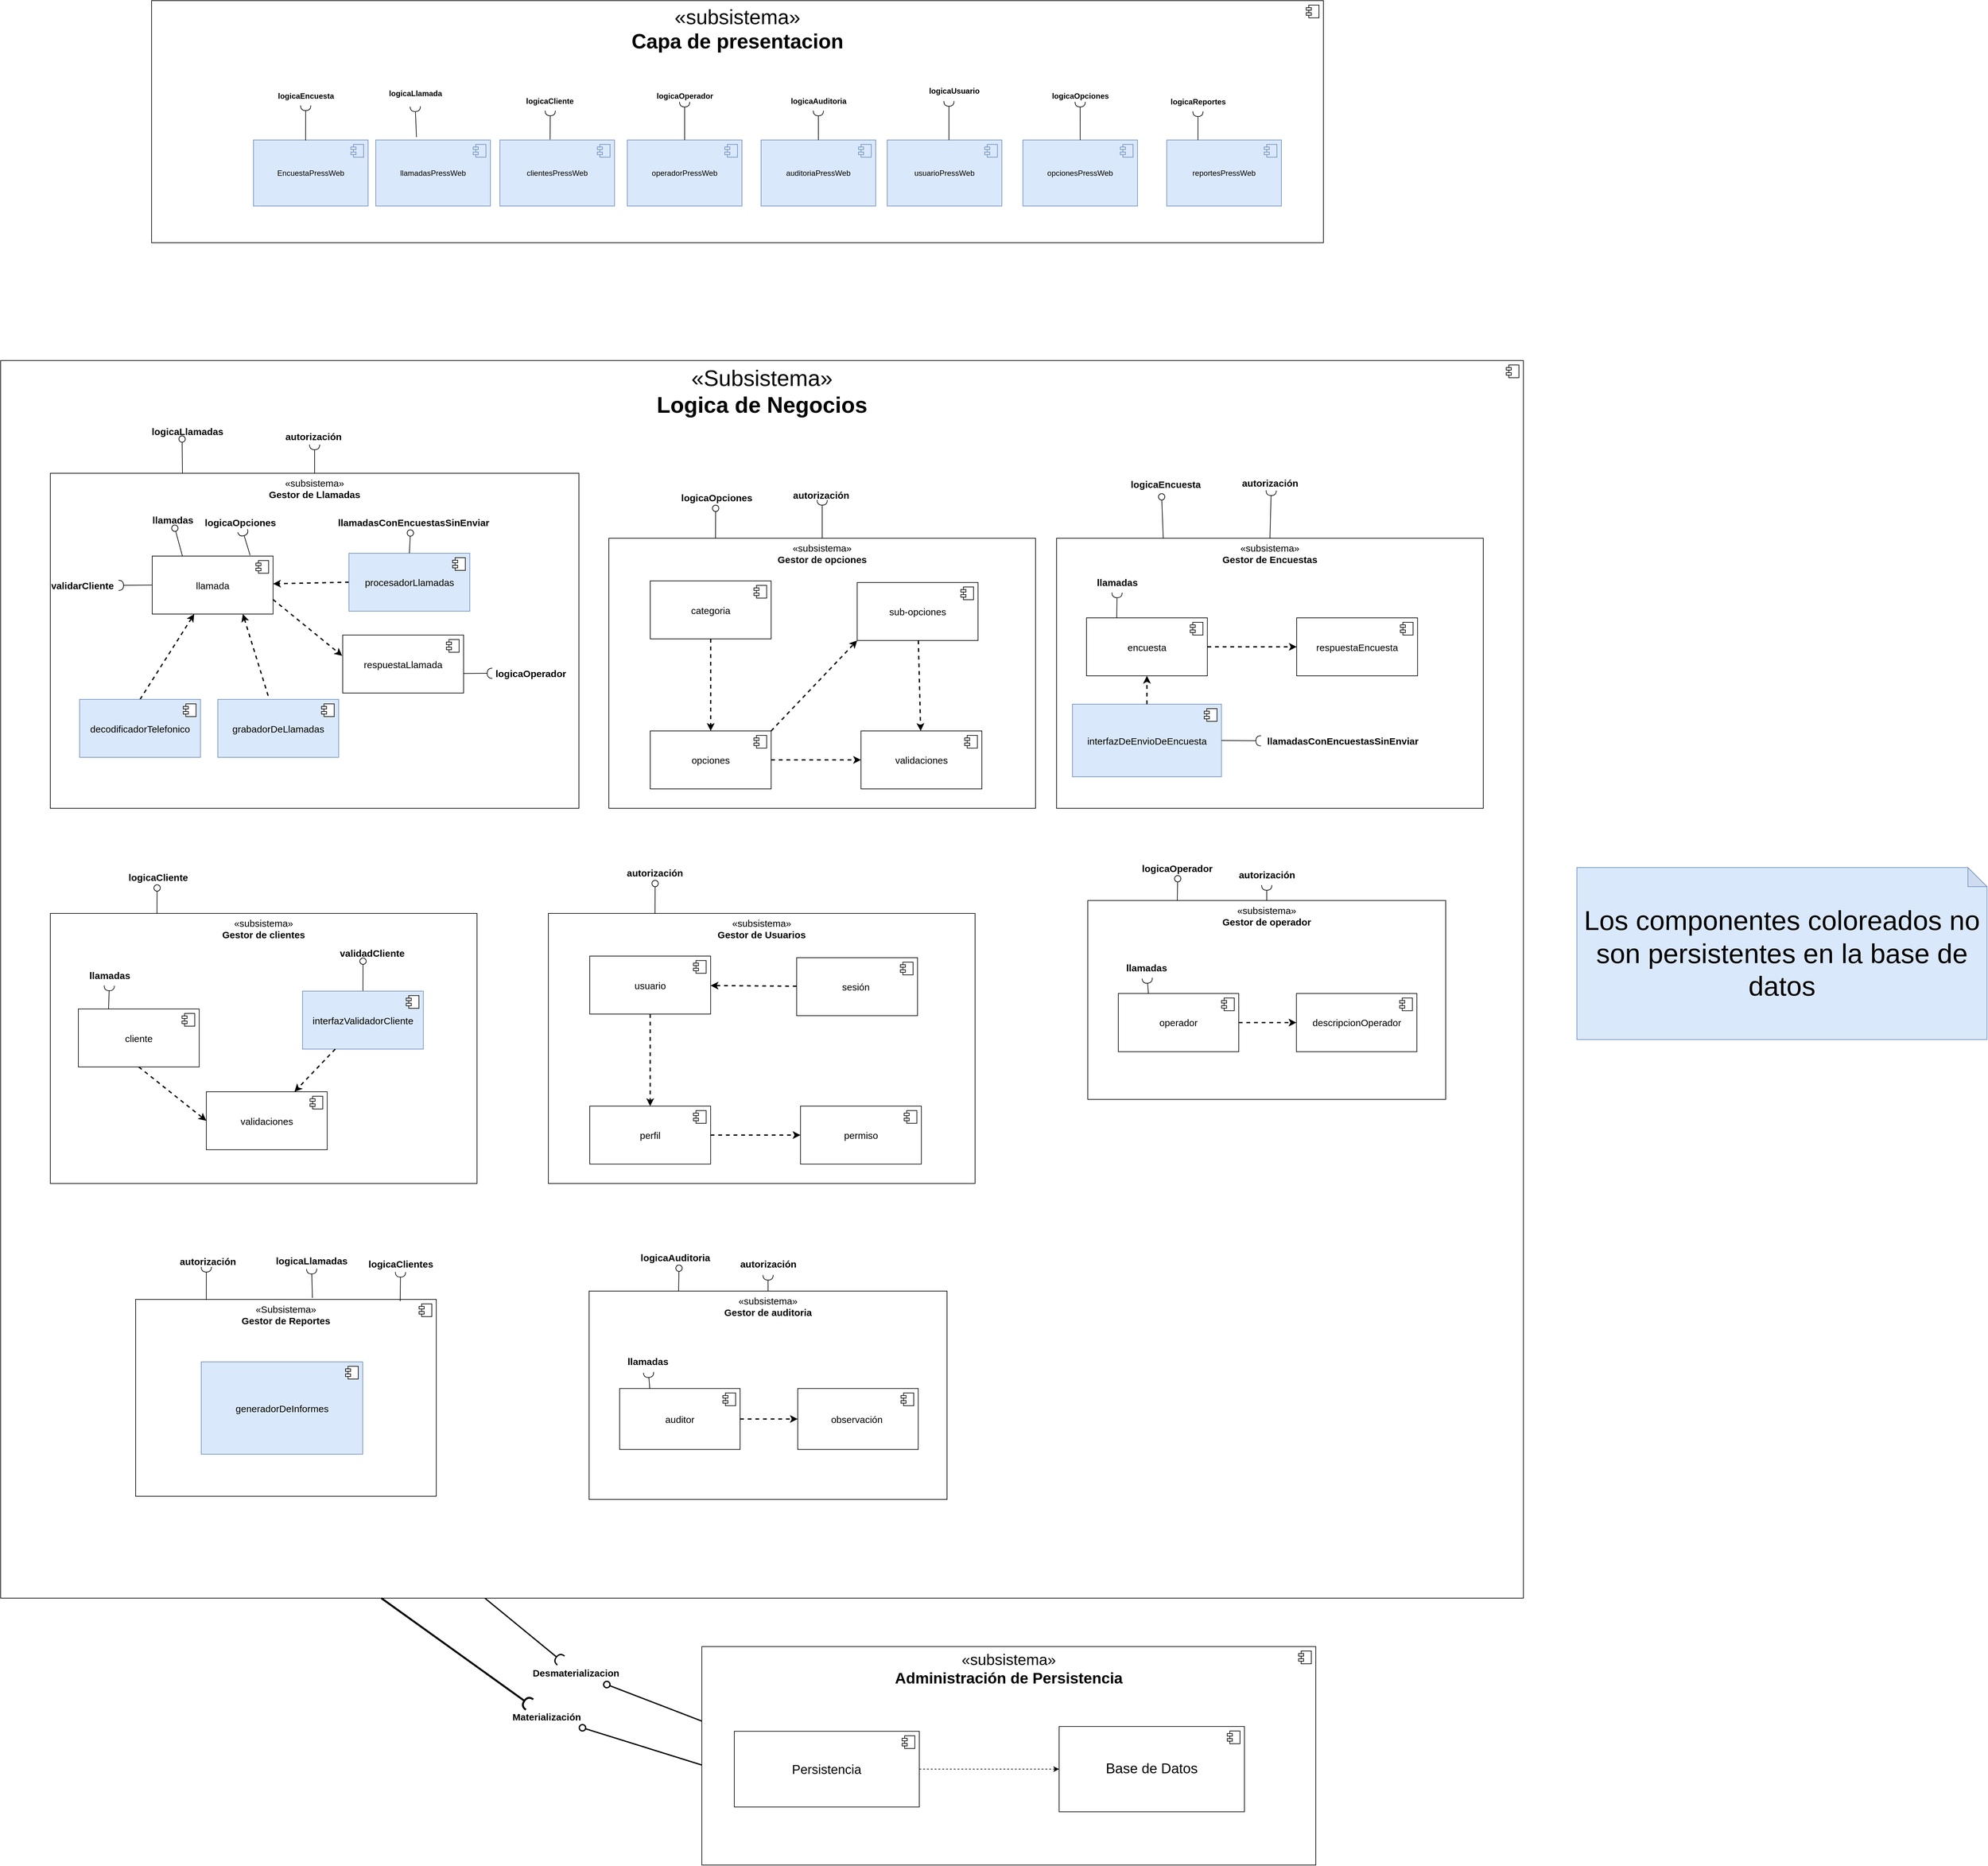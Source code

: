<mxfile version="21.8.2" type="google">
  <diagram name="Página-1" id="jlxn3cFGwFgxuk5oPDgL">
    <mxGraphModel grid="0" page="1" gridSize="10" guides="1" tooltips="1" connect="1" arrows="1" fold="1" pageScale="1" pageWidth="827" pageHeight="1169" math="0" shadow="0">
      <root>
        <mxCell id="0" />
        <mxCell id="1" parent="0" />
        <mxCell id="9efEomSW5xVOJwQ-i0UL-264" value="«Subsistema»&lt;br style=&quot;font-size: 35px;&quot;&gt;&lt;b style=&quot;font-size: 35px;&quot;&gt;Logica de Negocios&lt;/b&gt;" style="html=1;dropTarget=0;whiteSpace=wrap;verticalAlign=top;fontSize=35;" vertex="1" parent="1">
          <mxGeometry x="52" y="-497" width="2391" height="1943" as="geometry" />
        </mxCell>
        <mxCell id="9efEomSW5xVOJwQ-i0UL-265" value="" style="shape=module;jettyWidth=8;jettyHeight=4;" vertex="1" parent="9efEomSW5xVOJwQ-i0UL-264">
          <mxGeometry x="1" width="20" height="20" relative="1" as="geometry">
            <mxPoint x="-27" y="7" as="offset" />
          </mxGeometry>
        </mxCell>
        <mxCell id="9efEomSW5xVOJwQ-i0UL-42" value="" style="group;fontSize=15;" vertex="1" connectable="0" parent="1">
          <mxGeometry x="1759" y="220" width="562" height="443" as="geometry" />
        </mxCell>
        <mxCell id="9efEomSW5xVOJwQ-i0UL-33" value="" style="group;fontSize=15;" vertex="1" connectable="0" parent="9efEomSW5xVOJwQ-i0UL-42">
          <mxGeometry y="130.742" width="562" height="312.258" as="geometry" />
        </mxCell>
        <mxCell id="9efEomSW5xVOJwQ-i0UL-30" value="«subsistema»&lt;br style=&quot;font-size: 15px;&quot;&gt;&lt;b style=&quot;font-size: 15px;&quot;&gt;Gestor de operador&lt;/b&gt;" style="html=1;whiteSpace=wrap;verticalAlign=top;fontSize=15;" vertex="1" parent="9efEomSW5xVOJwQ-i0UL-33">
          <mxGeometry width="562" height="312.258" as="geometry" />
        </mxCell>
        <mxCell id="9efEomSW5xVOJwQ-i0UL-32" value="" style="group;fontSize=15;" vertex="1" connectable="0" parent="9efEomSW5xVOJwQ-i0UL-33">
          <mxGeometry x="38.621" y="88.854" width="478.1" height="148.513" as="geometry" />
        </mxCell>
        <mxCell id="9efEomSW5xVOJwQ-i0UL-23" value="operador" style="html=1;dropTarget=0;whiteSpace=wrap;fontSize=15;" vertex="1" parent="9efEomSW5xVOJwQ-i0UL-32">
          <mxGeometry x="9.322" y="57.12" width="189.109" height="91.393" as="geometry" />
        </mxCell>
        <mxCell id="9efEomSW5xVOJwQ-i0UL-24" value="" style="shape=module;jettyWidth=8;jettyHeight=4;fontSize=15;" vertex="1" parent="9efEomSW5xVOJwQ-i0UL-23">
          <mxGeometry x="1" width="20" height="20" relative="1" as="geometry">
            <mxPoint x="-27" y="7" as="offset" />
          </mxGeometry>
        </mxCell>
        <mxCell id="9efEomSW5xVOJwQ-i0UL-25" value="descripcionOperador" style="html=1;dropTarget=0;whiteSpace=wrap;fontSize=15;" vertex="1" parent="9efEomSW5xVOJwQ-i0UL-32">
          <mxGeometry x="288.991" y="57.12" width="189.109" height="91.393" as="geometry" />
        </mxCell>
        <mxCell id="9efEomSW5xVOJwQ-i0UL-26" value="" style="shape=module;jettyWidth=8;jettyHeight=4;fontSize=15;" vertex="1" parent="9efEomSW5xVOJwQ-i0UL-25">
          <mxGeometry x="1" width="20" height="20" relative="1" as="geometry">
            <mxPoint x="-27" y="7" as="offset" />
          </mxGeometry>
        </mxCell>
        <mxCell id="9efEomSW5xVOJwQ-i0UL-27" style="rounded=0;orthogonalLoop=1;jettySize=auto;html=1;exitX=1;exitY=0.5;exitDx=0;exitDy=0;entryX=0;entryY=0.5;entryDx=0;entryDy=0;dashed=1;strokeWidth=2;fontSize=15;" edge="1" parent="9efEomSW5xVOJwQ-i0UL-32" source="9efEomSW5xVOJwQ-i0UL-23" target="9efEomSW5xVOJwQ-i0UL-25">
          <mxGeometry relative="1" as="geometry" />
        </mxCell>
        <mxCell id="9efEomSW5xVOJwQ-i0UL-28" value="" style="rounded=0;orthogonalLoop=1;jettySize=auto;html=1;endArrow=halfCircle;endFill=0;endSize=6;strokeWidth=1;sketch=0;fontSize=15;curved=1;exitX=0.25;exitY=0;exitDx=0;exitDy=0;" edge="1" parent="9efEomSW5xVOJwQ-i0UL-32" source="9efEomSW5xVOJwQ-i0UL-23" target="9efEomSW5xVOJwQ-i0UL-31">
          <mxGeometry relative="1" as="geometry">
            <mxPoint x="-563.332" y="218.327" as="sourcePoint" />
            <mxPoint x="53.27" y="16.501" as="targetPoint" />
          </mxGeometry>
        </mxCell>
        <mxCell id="9efEomSW5xVOJwQ-i0UL-31" value="llamadas" style="text;align=center;fontStyle=1;verticalAlign=middle;spacingLeft=3;spacingRight=3;strokeColor=none;rotatable=0;points=[[0,0.5],[1,0.5]];portConstraint=eastwest;html=1;fontSize=15;" vertex="1" parent="9efEomSW5xVOJwQ-i0UL-32">
          <mxGeometry width="106.54" height="33.003" as="geometry" />
        </mxCell>
        <mxCell id="9efEomSW5xVOJwQ-i0UL-36" value="" style="rounded=0;orthogonalLoop=1;jettySize=auto;html=1;endArrow=oval;endFill=0;sketch=0;sourcePerimeterSpacing=0;targetPerimeterSpacing=0;endSize=10;exitX=0.25;exitY=0;exitDx=0;exitDy=0;fontSize=15;" edge="1" parent="9efEomSW5xVOJwQ-i0UL-42" source="9efEomSW5xVOJwQ-i0UL-30">
          <mxGeometry relative="1" as="geometry">
            <mxPoint x="-299.645" y="335.106" as="sourcePoint" />
            <mxPoint x="141.166" y="96.47" as="targetPoint" />
          </mxGeometry>
        </mxCell>
        <mxCell id="9efEomSW5xVOJwQ-i0UL-38" value="logicaOperador" style="text;align=center;fontStyle=1;verticalAlign=middle;spacingLeft=3;spacingRight=3;strokeColor=none;rotatable=0;points=[[0,0.5],[1,0.5]];portConstraint=eastwest;html=1;fontSize=15;" vertex="1" parent="9efEomSW5xVOJwQ-i0UL-42">
          <mxGeometry x="86.564" y="63.467" width="106.54" height="33.003" as="geometry" />
        </mxCell>
        <mxCell id="9efEomSW5xVOJwQ-i0UL-40" value="" style="ellipse;whiteSpace=wrap;html=1;align=center;aspect=fixed;fillColor=none;strokeColor=none;resizable=0;perimeter=centerPerimeter;rotatable=0;allowArrows=0;points=[];outlineConnect=1;fontSize=15;" vertex="1" parent="9efEomSW5xVOJwQ-i0UL-42">
          <mxGeometry x="935.915" y="-247" width="10" height="10" as="geometry" />
        </mxCell>
        <mxCell id="9efEomSW5xVOJwQ-i0UL-41" value="autorización" style="text;align=center;fontStyle=1;verticalAlign=middle;spacingLeft=3;spacingRight=3;strokeColor=none;rotatable=0;points=[[0,0.5],[1,0.5]];portConstraint=eastwest;html=1;fontSize=15;" vertex="1" parent="9efEomSW5xVOJwQ-i0UL-42">
          <mxGeometry x="227.73" y="73.622" width="106.54" height="33.003" as="geometry" />
        </mxCell>
        <mxCell id="9efEomSW5xVOJwQ-i0UL-39" value="" style="rounded=0;orthogonalLoop=1;jettySize=auto;html=1;endArrow=halfCircle;endFill=0;endSize=6;strokeWidth=1;sketch=0;fontSize=15;curved=1;exitX=0.5;exitY=0;exitDx=0;exitDy=0;" edge="1" parent="9efEomSW5xVOJwQ-i0UL-42" source="9efEomSW5xVOJwQ-i0UL-30" target="9efEomSW5xVOJwQ-i0UL-41">
          <mxGeometry relative="1" as="geometry">
            <mxPoint x="386.209" y="6.347" as="sourcePoint" />
            <mxPoint x="281" y="90.123" as="targetPoint" />
          </mxGeometry>
        </mxCell>
        <mxCell id="9efEomSW5xVOJwQ-i0UL-59" value="" style="group;fontSize=15;" vertex="1" connectable="0" parent="1">
          <mxGeometry x="976" y="827" width="562" height="464" as="geometry" />
        </mxCell>
        <mxCell id="9efEomSW5xVOJwQ-i0UL-29" value="" style="ellipse;whiteSpace=wrap;html=1;align=center;aspect=fixed;fillColor=none;strokeColor=none;resizable=0;perimeter=centerPerimeter;rotatable=0;allowArrows=0;points=[];outlineConnect=1;fontSize=15;" vertex="1" parent="9efEomSW5xVOJwQ-i0UL-59">
          <mxGeometry x="247.706" y="339.026" width="10" height="10" as="geometry" />
        </mxCell>
        <mxCell id="9efEomSW5xVOJwQ-i0UL-37" value="" style="ellipse;whiteSpace=wrap;html=1;align=center;aspect=fixed;fillColor=none;strokeColor=none;resizable=0;perimeter=centerPerimeter;rotatable=0;allowArrows=0;points=[];outlineConnect=1;fontSize=15;" vertex="1" parent="9efEomSW5xVOJwQ-i0UL-59">
          <mxGeometry x="-58.597" y="-77.112" width="10" height="10" as="geometry" />
        </mxCell>
        <mxCell id="9efEomSW5xVOJwQ-i0UL-44" value="" style="group;fontSize=15;" vertex="1" connectable="0" parent="9efEomSW5xVOJwQ-i0UL-59">
          <mxGeometry y="136.94" width="562" height="327.06" as="geometry" />
        </mxCell>
        <mxCell id="9efEomSW5xVOJwQ-i0UL-45" value="«subsistema»&lt;br style=&quot;font-size: 15px;&quot;&gt;&lt;b style=&quot;font-size: 15px;&quot;&gt;Gestor de auditoria&lt;/b&gt;" style="html=1;whiteSpace=wrap;verticalAlign=top;fontSize=15;" vertex="1" parent="9efEomSW5xVOJwQ-i0UL-44">
          <mxGeometry width="562" height="327.06" as="geometry" />
        </mxCell>
        <mxCell id="9efEomSW5xVOJwQ-i0UL-46" value="" style="group;fontSize=15;" vertex="1" connectable="0" parent="9efEomSW5xVOJwQ-i0UL-44">
          <mxGeometry x="38.621" y="93.066" width="478.1" height="155.553" as="geometry" />
        </mxCell>
        <mxCell id="9efEomSW5xVOJwQ-i0UL-47" value="auditor" style="html=1;dropTarget=0;whiteSpace=wrap;fontSize=15;" vertex="1" parent="9efEomSW5xVOJwQ-i0UL-46">
          <mxGeometry x="9.322" y="59.828" width="189.109" height="95.725" as="geometry" />
        </mxCell>
        <mxCell id="9efEomSW5xVOJwQ-i0UL-48" value="" style="shape=module;jettyWidth=8;jettyHeight=4;fontSize=15;" vertex="1" parent="9efEomSW5xVOJwQ-i0UL-47">
          <mxGeometry x="1" width="20" height="20" relative="1" as="geometry">
            <mxPoint x="-27" y="7" as="offset" />
          </mxGeometry>
        </mxCell>
        <mxCell id="9efEomSW5xVOJwQ-i0UL-49" value="observación&amp;nbsp;" style="html=1;dropTarget=0;whiteSpace=wrap;fontSize=15;" vertex="1" parent="9efEomSW5xVOJwQ-i0UL-46">
          <mxGeometry x="288.991" y="59.828" width="189.109" height="95.725" as="geometry" />
        </mxCell>
        <mxCell id="9efEomSW5xVOJwQ-i0UL-50" value="" style="shape=module;jettyWidth=8;jettyHeight=4;fontSize=15;" vertex="1" parent="9efEomSW5xVOJwQ-i0UL-49">
          <mxGeometry x="1" width="20" height="20" relative="1" as="geometry">
            <mxPoint x="-27" y="7" as="offset" />
          </mxGeometry>
        </mxCell>
        <mxCell id="9efEomSW5xVOJwQ-i0UL-51" style="rounded=0;orthogonalLoop=1;jettySize=auto;html=1;exitX=1;exitY=0.5;exitDx=0;exitDy=0;entryX=0;entryY=0.5;entryDx=0;entryDy=0;dashed=1;strokeWidth=2;fontSize=15;" edge="1" parent="9efEomSW5xVOJwQ-i0UL-46" source="9efEomSW5xVOJwQ-i0UL-47" target="9efEomSW5xVOJwQ-i0UL-49">
          <mxGeometry relative="1" as="geometry" />
        </mxCell>
        <mxCell id="9efEomSW5xVOJwQ-i0UL-52" value="" style="rounded=0;orthogonalLoop=1;jettySize=auto;html=1;endArrow=halfCircle;endFill=0;endSize=6;strokeWidth=1;sketch=0;fontSize=15;curved=1;exitX=0.25;exitY=0;exitDx=0;exitDy=0;" edge="1" parent="9efEomSW5xVOJwQ-i0UL-46" source="9efEomSW5xVOJwQ-i0UL-47" target="9efEomSW5xVOJwQ-i0UL-53">
          <mxGeometry relative="1" as="geometry">
            <mxPoint x="-563.332" y="228.676" as="sourcePoint" />
            <mxPoint x="53.27" y="17.284" as="targetPoint" />
          </mxGeometry>
        </mxCell>
        <mxCell id="9efEomSW5xVOJwQ-i0UL-53" value="llamadas" style="text;align=center;fontStyle=1;verticalAlign=middle;spacingLeft=3;spacingRight=3;strokeColor=none;rotatable=0;points=[[0,0.5],[1,0.5]];portConstraint=eastwest;html=1;fontSize=15;" vertex="1" parent="9efEomSW5xVOJwQ-i0UL-46">
          <mxGeometry width="106.54" height="34.567" as="geometry" />
        </mxCell>
        <mxCell id="9efEomSW5xVOJwQ-i0UL-54" value="" style="rounded=0;orthogonalLoop=1;jettySize=auto;html=1;endArrow=oval;endFill=0;sketch=0;sourcePerimeterSpacing=0;targetPerimeterSpacing=0;endSize=10;exitX=0.25;exitY=0;exitDx=0;exitDy=0;fontSize=15;" edge="1" parent="9efEomSW5xVOJwQ-i0UL-59" source="9efEomSW5xVOJwQ-i0UL-45">
          <mxGeometry relative="1" as="geometry">
            <mxPoint x="-299.645" y="350.991" as="sourcePoint" />
            <mxPoint x="141.166" y="101.043" as="targetPoint" />
          </mxGeometry>
        </mxCell>
        <mxCell id="9efEomSW5xVOJwQ-i0UL-55" value="logicaAuditoria" style="text;align=center;fontStyle=1;verticalAlign=middle;spacingLeft=3;spacingRight=3;strokeColor=none;rotatable=0;points=[[0,0.5],[1,0.5]];portConstraint=eastwest;html=1;fontSize=15;" vertex="1" parent="9efEomSW5xVOJwQ-i0UL-59">
          <mxGeometry x="77.242" y="66.476" width="115.863" height="34.567" as="geometry" />
        </mxCell>
        <mxCell id="9efEomSW5xVOJwQ-i0UL-56" value="" style="rounded=0;orthogonalLoop=1;jettySize=auto;html=1;endArrow=halfCircle;endFill=0;endSize=6;strokeWidth=1;sketch=0;fontSize=15;curved=1;exitX=0.5;exitY=0;exitDx=0;exitDy=0;" edge="1" parent="9efEomSW5xVOJwQ-i0UL-59" source="9efEomSW5xVOJwQ-i0UL-45" target="9efEomSW5xVOJwQ-i0UL-58">
          <mxGeometry relative="1" as="geometry">
            <mxPoint x="386.209" y="6.648" as="sourcePoint" />
            <mxPoint x="281" y="94.395" as="targetPoint" />
          </mxGeometry>
        </mxCell>
        <mxCell id="9efEomSW5xVOJwQ-i0UL-57" value="" style="ellipse;whiteSpace=wrap;html=1;align=center;aspect=fixed;fillColor=none;strokeColor=none;resizable=0;perimeter=centerPerimeter;rotatable=0;allowArrows=0;points=[];outlineConnect=1;fontSize=15;" vertex="1" parent="9efEomSW5xVOJwQ-i0UL-59">
          <mxGeometry x="-182.45" y="-119.656" width="10" height="10" as="geometry" />
        </mxCell>
        <mxCell id="9efEomSW5xVOJwQ-i0UL-58" value="autorización" style="text;align=center;fontStyle=1;verticalAlign=middle;spacingLeft=3;spacingRight=3;strokeColor=none;rotatable=0;points=[[0,0.5],[1,0.5]];portConstraint=eastwest;html=1;fontSize=15;" vertex="1" parent="9efEomSW5xVOJwQ-i0UL-59">
          <mxGeometry x="227.73" y="77.112" width="106.54" height="34.567" as="geometry" />
        </mxCell>
        <mxCell id="9efEomSW5xVOJwQ-i0UL-120" value="" style="group;fontSize=15;" vertex="1" connectable="0" parent="1">
          <mxGeometry x="1007" y="-345" width="670" height="551" as="geometry" />
        </mxCell>
        <mxCell id="9efEomSW5xVOJwQ-i0UL-90" value="«subsistema»&lt;br style=&quot;font-size: 15px;&quot;&gt;&lt;b style=&quot;font-size: 15px;&quot;&gt;Gestor de opciones&lt;/b&gt;" style="html=1;whiteSpace=wrap;verticalAlign=top;fontSize=15;" vertex="1" parent="9efEomSW5xVOJwQ-i0UL-120">
          <mxGeometry y="127" width="670" height="424" as="geometry" />
        </mxCell>
        <mxCell id="9efEomSW5xVOJwQ-i0UL-91" value="" style="ellipse;whiteSpace=wrap;html=1;align=center;aspect=fixed;fillColor=none;strokeColor=none;resizable=0;perimeter=centerPerimeter;rotatable=0;allowArrows=0;points=[];outlineConnect=1;fontSize=15;" vertex="1" parent="9efEomSW5xVOJwQ-i0UL-120">
          <mxGeometry x="163" y="273" width="10" height="10" as="geometry" />
        </mxCell>
        <mxCell id="9efEomSW5xVOJwQ-i0UL-92" value="" style="ellipse;whiteSpace=wrap;html=1;align=center;aspect=fixed;fillColor=none;strokeColor=none;resizable=0;perimeter=centerPerimeter;rotatable=0;allowArrows=0;points=[];outlineConnect=1;fontSize=15;" vertex="1" parent="9efEomSW5xVOJwQ-i0UL-120">
          <mxGeometry x="335" y="50" width="10" height="10" as="geometry" />
        </mxCell>
        <mxCell id="9efEomSW5xVOJwQ-i0UL-93" value="" style="rounded=0;orthogonalLoop=1;jettySize=auto;html=1;endArrow=oval;endFill=0;sketch=0;sourcePerimeterSpacing=0;targetPerimeterSpacing=0;endSize=10;exitX=0.25;exitY=0;exitDx=0;exitDy=0;entryX=0.481;entryY=1.156;entryDx=0;entryDy=0;entryPerimeter=0;fontSize=15;" edge="1" parent="9efEomSW5xVOJwQ-i0UL-120" source="9efEomSW5xVOJwQ-i0UL-90" target="9efEomSW5xVOJwQ-i0UL-94">
          <mxGeometry relative="1" as="geometry">
            <mxPoint x="-248" y="282" as="sourcePoint" />
            <mxPoint x="83" y="94" as="targetPoint" />
          </mxGeometry>
        </mxCell>
        <mxCell id="9efEomSW5xVOJwQ-i0UL-94" value="logicaOpciones" style="text;align=center;fontStyle=1;verticalAlign=middle;spacingLeft=3;spacingRight=3;strokeColor=none;rotatable=0;points=[[0,0.5],[1,0.5]];portConstraint=eastwest;html=1;fontSize=15;" vertex="1" parent="9efEomSW5xVOJwQ-i0UL-120">
          <mxGeometry x="125.82" y="50" width="87" height="26" as="geometry" />
        </mxCell>
        <mxCell id="9efEomSW5xVOJwQ-i0UL-95" value="" style="ellipse;whiteSpace=wrap;html=1;align=center;aspect=fixed;fillColor=none;strokeColor=none;resizable=0;perimeter=centerPerimeter;rotatable=0;allowArrows=0;points=[];outlineConnect=1;fontSize=15;" vertex="1" parent="9efEomSW5xVOJwQ-i0UL-120">
          <mxGeometry x="242" y="18" width="10" height="10" as="geometry" />
        </mxCell>
        <mxCell id="9efEomSW5xVOJwQ-i0UL-108" value="" style="rounded=0;orthogonalLoop=1;jettySize=auto;html=1;endArrow=halfCircle;endFill=0;endSize=6;strokeWidth=1;sketch=0;fontSize=15;curved=1;exitX=0.5;exitY=0;exitDx=0;exitDy=0;" edge="1" parent="9efEomSW5xVOJwQ-i0UL-120" source="9efEomSW5xVOJwQ-i0UL-90">
          <mxGeometry relative="1" as="geometry">
            <mxPoint x="425" y="5" as="sourcePoint" />
            <mxPoint x="335" y="67" as="targetPoint" />
          </mxGeometry>
        </mxCell>
        <mxCell id="9efEomSW5xVOJwQ-i0UL-110" value="autorización&amp;nbsp;" style="text;align=center;fontStyle=1;verticalAlign=middle;spacingLeft=3;spacingRight=3;strokeColor=none;rotatable=0;points=[[0,0.5],[1,0.5]];portConstraint=eastwest;html=1;fontSize=15;" vertex="1" parent="9efEomSW5xVOJwQ-i0UL-120">
          <mxGeometry x="295" y="46" width="80" height="26" as="geometry" />
        </mxCell>
        <mxCell id="9efEomSW5xVOJwQ-i0UL-109" value="" style="ellipse;whiteSpace=wrap;html=1;align=center;aspect=fixed;fillColor=none;strokeColor=none;resizable=0;perimeter=centerPerimeter;rotatable=0;allowArrows=0;points=[];outlineConnect=1;fontSize=15;" vertex="1" parent="9efEomSW5xVOJwQ-i0UL-120">
          <mxGeometry x="400" width="10" height="10" as="geometry" />
        </mxCell>
        <mxCell id="9efEomSW5xVOJwQ-i0UL-119" value="" style="group;fontSize=15;" vertex="1" connectable="0" parent="9efEomSW5xVOJwQ-i0UL-120">
          <mxGeometry x="65.004" y="193.996" width="520.665" height="326.534" as="geometry" />
        </mxCell>
        <mxCell id="9efEomSW5xVOJwQ-i0UL-97" value="categoria" style="html=1;dropTarget=0;whiteSpace=wrap;fontSize=15;" vertex="1" parent="9efEomSW5xVOJwQ-i0UL-119">
          <mxGeometry width="189.782" height="91.024" as="geometry" />
        </mxCell>
        <mxCell id="9efEomSW5xVOJwQ-i0UL-98" value="" style="shape=module;jettyWidth=8;jettyHeight=4;fontSize=15;" vertex="1" parent="9efEomSW5xVOJwQ-i0UL-97">
          <mxGeometry x="1" width="20" height="20" relative="1" as="geometry">
            <mxPoint x="-27" y="7" as="offset" />
          </mxGeometry>
        </mxCell>
        <mxCell id="9efEomSW5xVOJwQ-i0UL-99" value="opciones" style="html=1;dropTarget=0;whiteSpace=wrap;fontSize=15;" vertex="1" parent="9efEomSW5xVOJwQ-i0UL-119">
          <mxGeometry x="0.004" y="235.51" width="189.782" height="91.024" as="geometry" />
        </mxCell>
        <mxCell id="9efEomSW5xVOJwQ-i0UL-100" value="" style="shape=module;jettyWidth=8;jettyHeight=4;fontSize=15;" vertex="1" parent="9efEomSW5xVOJwQ-i0UL-99">
          <mxGeometry x="1" width="20" height="20" relative="1" as="geometry">
            <mxPoint x="-27" y="7" as="offset" />
          </mxGeometry>
        </mxCell>
        <mxCell id="9efEomSW5xVOJwQ-i0UL-115" style="rounded=0;orthogonalLoop=1;jettySize=auto;html=1;entryX=0.5;entryY=0;entryDx=0;entryDy=0;dashed=1;strokeWidth=2;fontSize=15;" edge="1" parent="9efEomSW5xVOJwQ-i0UL-119" source="9efEomSW5xVOJwQ-i0UL-97" target="9efEomSW5xVOJwQ-i0UL-99">
          <mxGeometry relative="1" as="geometry" />
        </mxCell>
        <mxCell id="9efEomSW5xVOJwQ-i0UL-104" value="sub-opciones" style="html=1;dropTarget=0;whiteSpace=wrap;fontSize=15;" vertex="1" parent="9efEomSW5xVOJwQ-i0UL-119">
          <mxGeometry x="324.884" y="2.51" width="189.782" height="91.024" as="geometry" />
        </mxCell>
        <mxCell id="9efEomSW5xVOJwQ-i0UL-105" value="" style="shape=module;jettyWidth=8;jettyHeight=4;fontSize=15;" vertex="1" parent="9efEomSW5xVOJwQ-i0UL-104">
          <mxGeometry x="1" width="20" height="20" relative="1" as="geometry">
            <mxPoint x="-27" y="7" as="offset" />
          </mxGeometry>
        </mxCell>
        <mxCell id="9efEomSW5xVOJwQ-i0UL-116" style="rounded=0;orthogonalLoop=1;jettySize=auto;html=1;exitX=1;exitY=0;exitDx=0;exitDy=0;entryX=0;entryY=1;entryDx=0;entryDy=0;dashed=1;strokeWidth=2;fontSize=15;" edge="1" parent="9efEomSW5xVOJwQ-i0UL-119" source="9efEomSW5xVOJwQ-i0UL-99" target="9efEomSW5xVOJwQ-i0UL-104">
          <mxGeometry relative="1" as="geometry" />
        </mxCell>
        <mxCell id="9efEomSW5xVOJwQ-i0UL-113" value="validaciones" style="html=1;dropTarget=0;whiteSpace=wrap;fontSize=15;" vertex="1" parent="9efEomSW5xVOJwQ-i0UL-119">
          <mxGeometry x="330.884" y="235.51" width="189.782" height="91.024" as="geometry" />
        </mxCell>
        <mxCell id="9efEomSW5xVOJwQ-i0UL-114" value="" style="shape=module;jettyWidth=8;jettyHeight=4;fontSize=15;" vertex="1" parent="9efEomSW5xVOJwQ-i0UL-113">
          <mxGeometry x="1" width="20" height="20" relative="1" as="geometry">
            <mxPoint x="-27" y="7" as="offset" />
          </mxGeometry>
        </mxCell>
        <mxCell id="9efEomSW5xVOJwQ-i0UL-117" style="rounded=0;orthogonalLoop=1;jettySize=auto;html=1;exitX=1;exitY=0.5;exitDx=0;exitDy=0;dashed=1;strokeWidth=2;fontSize=15;" edge="1" parent="9efEomSW5xVOJwQ-i0UL-119" source="9efEomSW5xVOJwQ-i0UL-99" target="9efEomSW5xVOJwQ-i0UL-113">
          <mxGeometry relative="1" as="geometry" />
        </mxCell>
        <mxCell id="9efEomSW5xVOJwQ-i0UL-118" style="rounded=0;orthogonalLoop=1;jettySize=auto;html=1;strokeWidth=2;dashed=1;fontSize=15;" edge="1" parent="9efEomSW5xVOJwQ-i0UL-119" source="9efEomSW5xVOJwQ-i0UL-104" target="9efEomSW5xVOJwQ-i0UL-113">
          <mxGeometry relative="1" as="geometry" />
        </mxCell>
        <mxCell id="9efEomSW5xVOJwQ-i0UL-137" value="" style="group;fontSize=15;" vertex="1" connectable="0" parent="1">
          <mxGeometry x="264" y="903" width="472" height="383" as="geometry" />
        </mxCell>
        <mxCell id="9efEomSW5xVOJwQ-i0UL-135" value="«Subsistema»&lt;br style=&quot;font-size: 15px;&quot;&gt;&lt;b style=&quot;font-size: 15px;&quot;&gt;Gestor de Reportes&lt;/b&gt;" style="html=1;dropTarget=0;whiteSpace=wrap;verticalAlign=top;fontSize=15;" vertex="1" parent="9efEomSW5xVOJwQ-i0UL-137">
          <mxGeometry y="74" width="472" height="309" as="geometry" />
        </mxCell>
        <mxCell id="9efEomSW5xVOJwQ-i0UL-136" value="" style="shape=module;jettyWidth=8;jettyHeight=4;fontSize=15;" vertex="1" parent="9efEomSW5xVOJwQ-i0UL-135">
          <mxGeometry x="1" width="20" height="20" relative="1" as="geometry">
            <mxPoint x="-27" y="7" as="offset" />
          </mxGeometry>
        </mxCell>
        <mxCell id="9efEomSW5xVOJwQ-i0UL-121" value="" style="rounded=0;orthogonalLoop=1;jettySize=auto;html=1;endArrow=halfCircle;endFill=0;endSize=6;strokeWidth=1;sketch=0;fontSize=15;curved=1;exitX=0.235;exitY=0.003;exitDx=0;exitDy=0;exitPerimeter=0;" edge="1" parent="9efEomSW5xVOJwQ-i0UL-137" source="9efEomSW5xVOJwQ-i0UL-135">
          <mxGeometry relative="1" as="geometry">
            <mxPoint x="110.5" y="73" as="sourcePoint" />
            <mxPoint x="111" y="23" as="targetPoint" />
          </mxGeometry>
        </mxCell>
        <mxCell id="9efEomSW5xVOJwQ-i0UL-122" value="" style="ellipse;whiteSpace=wrap;html=1;align=center;aspect=fixed;fillColor=none;strokeColor=none;resizable=0;perimeter=centerPerimeter;rotatable=0;allowArrows=0;points=[];outlineConnect=1;fontSize=15;" vertex="1" parent="9efEomSW5xVOJwQ-i0UL-137">
          <mxGeometry x="373" y="3" width="10" height="10" as="geometry" />
        </mxCell>
        <mxCell id="9efEomSW5xVOJwQ-i0UL-123" value="" style="ellipse;whiteSpace=wrap;html=1;align=center;aspect=fixed;fillColor=none;strokeColor=none;resizable=0;perimeter=centerPerimeter;rotatable=0;allowArrows=0;points=[];outlineConnect=1;fontSize=15;" vertex="1" parent="9efEomSW5xVOJwQ-i0UL-137">
          <mxGeometry x="143" y="13" width="10" height="10" as="geometry" />
        </mxCell>
        <mxCell id="9efEomSW5xVOJwQ-i0UL-127" value="generadorDeInformes&lt;br style=&quot;font-size: 15px;&quot;&gt;" style="html=1;dropTarget=0;whiteSpace=wrap;fontSize=15;fillColor=#dae8fc;strokeColor=#6c8ebf;" vertex="1" parent="9efEomSW5xVOJwQ-i0UL-137">
          <mxGeometry x="103" y="172" width="253.5" height="145" as="geometry" />
        </mxCell>
        <mxCell id="9efEomSW5xVOJwQ-i0UL-128" value="" style="shape=module;jettyWidth=8;jettyHeight=4;fontSize=15;" vertex="1" parent="9efEomSW5xVOJwQ-i0UL-127">
          <mxGeometry x="1" width="20" height="20" relative="1" as="geometry">
            <mxPoint x="-27" y="7" as="offset" />
          </mxGeometry>
        </mxCell>
        <mxCell id="9efEomSW5xVOJwQ-i0UL-129" value="" style="rounded=0;orthogonalLoop=1;jettySize=auto;html=1;endArrow=halfCircle;endFill=0;endSize=6;strokeWidth=1;sketch=0;fontSize=15;curved=1;exitX=0.588;exitY=-0.008;exitDx=0;exitDy=0;exitPerimeter=0;" edge="1" parent="9efEomSW5xVOJwQ-i0UL-137" source="9efEomSW5xVOJwQ-i0UL-135" target="9efEomSW5xVOJwQ-i0UL-131">
          <mxGeometry relative="1" as="geometry">
            <mxPoint x="218.36" y="72.01" as="sourcePoint" />
            <mxPoint x="218" y="25" as="targetPoint" />
          </mxGeometry>
        </mxCell>
        <mxCell id="9efEomSW5xVOJwQ-i0UL-130" value="autorización" style="text;align=center;fontStyle=1;verticalAlign=middle;spacingLeft=3;spacingRight=3;strokeColor=none;rotatable=0;points=[[0,0.5],[1,0.5]];portConstraint=eastwest;html=1;fontSize=15;" vertex="1" parent="9efEomSW5xVOJwQ-i0UL-137">
          <mxGeometry x="73" y="0.5" width="80" height="26" as="geometry" />
        </mxCell>
        <mxCell id="9efEomSW5xVOJwQ-i0UL-131" value="logicaLlamadas" style="text;align=center;fontStyle=1;verticalAlign=middle;spacingLeft=3;spacingRight=3;strokeColor=none;rotatable=0;points=[[0,0.5],[1,0.5]];portConstraint=eastwest;html=1;fontSize=15;" vertex="1" parent="9efEomSW5xVOJwQ-i0UL-137">
          <mxGeometry x="236" width="80" height="26" as="geometry" />
        </mxCell>
        <mxCell id="9efEomSW5xVOJwQ-i0UL-132" value="" style="rounded=0;orthogonalLoop=1;jettySize=auto;html=1;endArrow=halfCircle;endFill=0;endSize=6;strokeWidth=1;sketch=0;fontSize=15;curved=1;exitX=0.88;exitY=0.009;exitDx=0;exitDy=0;exitPerimeter=0;" edge="1" parent="9efEomSW5xVOJwQ-i0UL-137" source="9efEomSW5xVOJwQ-i0UL-135" target="9efEomSW5xVOJwQ-i0UL-133">
          <mxGeometry relative="1" as="geometry">
            <mxPoint x="328.36" y="73" as="sourcePoint" />
            <mxPoint x="328" y="25.99" as="targetPoint" />
          </mxGeometry>
        </mxCell>
        <mxCell id="9efEomSW5xVOJwQ-i0UL-133" value="logicaClientes" style="text;align=center;fontStyle=1;verticalAlign=middle;spacingLeft=3;spacingRight=3;strokeColor=none;rotatable=0;points=[[0,0.5],[1,0.5]];portConstraint=eastwest;html=1;fontSize=15;" vertex="1" parent="9efEomSW5xVOJwQ-i0UL-137">
          <mxGeometry x="376" y="5" width="80" height="26" as="geometry" />
        </mxCell>
        <mxCell id="9efEomSW5xVOJwQ-i0UL-147" value="" style="ellipse;whiteSpace=wrap;html=1;align=center;aspect=fixed;fillColor=none;strokeColor=none;resizable=0;perimeter=centerPerimeter;rotatable=0;allowArrows=0;points=[];outlineConnect=1;fontSize=15;" vertex="1" parent="1">
          <mxGeometry x="1452" y="31.25" width="10" height="10" as="geometry" />
        </mxCell>
        <mxCell id="9efEomSW5xVOJwQ-i0UL-164" value="" style="group;fontSize=15;" vertex="1" connectable="0" parent="1">
          <mxGeometry x="912" y="262" width="670" height="533" as="geometry" />
        </mxCell>
        <mxCell id="9efEomSW5xVOJwQ-i0UL-139" value="«subsistema»&lt;br style=&quot;font-size: 15px;&quot;&gt;&lt;b style=&quot;font-size: 15px;&quot;&gt;Gestor de Usuarios&lt;/b&gt;" style="html=1;whiteSpace=wrap;verticalAlign=top;fontSize=15;" vertex="1" parent="9efEomSW5xVOJwQ-i0UL-164">
          <mxGeometry y="109" width="670" height="424" as="geometry" />
        </mxCell>
        <mxCell id="9efEomSW5xVOJwQ-i0UL-140" value="" style="ellipse;whiteSpace=wrap;html=1;align=center;aspect=fixed;fillColor=none;strokeColor=none;resizable=0;perimeter=centerPerimeter;rotatable=0;allowArrows=0;points=[];outlineConnect=1;fontSize=15;" vertex="1" parent="9efEomSW5xVOJwQ-i0UL-164">
          <mxGeometry x="163" y="255" width="10" height="10" as="geometry" />
        </mxCell>
        <mxCell id="9efEomSW5xVOJwQ-i0UL-142" value="" style="rounded=0;orthogonalLoop=1;jettySize=auto;html=1;endArrow=oval;endFill=0;sketch=0;sourcePerimeterSpacing=0;targetPerimeterSpacing=0;endSize=10;exitX=0.25;exitY=0;exitDx=0;exitDy=0;entryX=0.481;entryY=1.156;entryDx=0;entryDy=0;entryPerimeter=0;fontSize=15;" edge="1" parent="9efEomSW5xVOJwQ-i0UL-164" source="9efEomSW5xVOJwQ-i0UL-139" target="9efEomSW5xVOJwQ-i0UL-143">
          <mxGeometry relative="1" as="geometry">
            <mxPoint x="-248" y="264" as="sourcePoint" />
            <mxPoint x="83" y="76" as="targetPoint" />
          </mxGeometry>
        </mxCell>
        <mxCell id="9efEomSW5xVOJwQ-i0UL-143" value="autorización&amp;nbsp;" style="text;align=center;fontStyle=1;verticalAlign=middle;spacingLeft=3;spacingRight=3;strokeColor=none;rotatable=0;points=[[0,0.5],[1,0.5]];portConstraint=eastwest;html=1;fontSize=15;" vertex="1" parent="9efEomSW5xVOJwQ-i0UL-164">
          <mxGeometry x="125.82" y="32" width="87" height="26" as="geometry" />
        </mxCell>
        <mxCell id="9efEomSW5xVOJwQ-i0UL-144" value="" style="ellipse;whiteSpace=wrap;html=1;align=center;aspect=fixed;fillColor=none;strokeColor=none;resizable=0;perimeter=centerPerimeter;rotatable=0;allowArrows=0;points=[];outlineConnect=1;fontSize=15;" vertex="1" parent="9efEomSW5xVOJwQ-i0UL-164">
          <mxGeometry x="242" width="10" height="10" as="geometry" />
        </mxCell>
        <mxCell id="9efEomSW5xVOJwQ-i0UL-149" value="" style="ellipse;whiteSpace=wrap;html=1;align=center;aspect=fixed;fillColor=none;strokeColor=none;resizable=0;perimeter=centerPerimeter;rotatable=0;allowArrows=0;points=[];outlineConnect=1;fontSize=15;" vertex="1" parent="9efEomSW5xVOJwQ-i0UL-164">
          <mxGeometry x="152.89" y="377.51" width="10" height="10" as="geometry" />
        </mxCell>
        <mxCell id="9efEomSW5xVOJwQ-i0UL-150" value="" style="ellipse;whiteSpace=wrap;html=1;align=center;aspect=fixed;fillColor=none;strokeColor=none;resizable=0;perimeter=centerPerimeter;rotatable=0;allowArrows=0;points=[];outlineConnect=1;fontSize=15;" vertex="1" parent="9efEomSW5xVOJwQ-i0UL-164">
          <mxGeometry x="147.89" y="413.51" width="10" height="10" as="geometry" />
        </mxCell>
        <mxCell id="9efEomSW5xVOJwQ-i0UL-151" value="usuario" style="html=1;dropTarget=0;whiteSpace=wrap;fontSize=15;" vertex="1" parent="9efEomSW5xVOJwQ-i0UL-164">
          <mxGeometry x="65.004" y="175.996" width="189.782" height="91.024" as="geometry" />
        </mxCell>
        <mxCell id="9efEomSW5xVOJwQ-i0UL-152" value="" style="shape=module;jettyWidth=8;jettyHeight=4;fontSize=15;" vertex="1" parent="9efEomSW5xVOJwQ-i0UL-151">
          <mxGeometry x="1" width="20" height="20" relative="1" as="geometry">
            <mxPoint x="-27" y="7" as="offset" />
          </mxGeometry>
        </mxCell>
        <mxCell id="9efEomSW5xVOJwQ-i0UL-153" value="perfil" style="html=1;dropTarget=0;whiteSpace=wrap;fontSize=15;" vertex="1" parent="9efEomSW5xVOJwQ-i0UL-164">
          <mxGeometry x="65.007" y="411.506" width="189.782" height="91.024" as="geometry" />
        </mxCell>
        <mxCell id="9efEomSW5xVOJwQ-i0UL-154" value="" style="shape=module;jettyWidth=8;jettyHeight=4;fontSize=15;" vertex="1" parent="9efEomSW5xVOJwQ-i0UL-153">
          <mxGeometry x="1" width="20" height="20" relative="1" as="geometry">
            <mxPoint x="-27" y="7" as="offset" />
          </mxGeometry>
        </mxCell>
        <mxCell id="9efEomSW5xVOJwQ-i0UL-155" style="rounded=0;orthogonalLoop=1;jettySize=auto;html=1;entryX=0.5;entryY=0;entryDx=0;entryDy=0;dashed=1;strokeWidth=2;fontSize=15;" edge="1" parent="9efEomSW5xVOJwQ-i0UL-164" source="9efEomSW5xVOJwQ-i0UL-151" target="9efEomSW5xVOJwQ-i0UL-153">
          <mxGeometry relative="1" as="geometry" />
        </mxCell>
        <mxCell id="9efEomSW5xVOJwQ-i0UL-156" value="sesión&amp;nbsp;" style="html=1;dropTarget=0;whiteSpace=wrap;fontSize=15;" vertex="1" parent="9efEomSW5xVOJwQ-i0UL-164">
          <mxGeometry x="389.887" y="178.506" width="189.782" height="91.024" as="geometry" />
        </mxCell>
        <mxCell id="9efEomSW5xVOJwQ-i0UL-157" value="" style="shape=module;jettyWidth=8;jettyHeight=4;fontSize=15;" vertex="1" parent="9efEomSW5xVOJwQ-i0UL-156">
          <mxGeometry x="1" width="20" height="20" relative="1" as="geometry">
            <mxPoint x="-27" y="7" as="offset" />
          </mxGeometry>
        </mxCell>
        <mxCell id="9efEomSW5xVOJwQ-i0UL-159" value="permiso" style="html=1;dropTarget=0;whiteSpace=wrap;fontSize=15;" vertex="1" parent="9efEomSW5xVOJwQ-i0UL-164">
          <mxGeometry x="395.887" y="411.506" width="189.782" height="91.024" as="geometry" />
        </mxCell>
        <mxCell id="9efEomSW5xVOJwQ-i0UL-160" value="" style="shape=module;jettyWidth=8;jettyHeight=4;fontSize=15;" vertex="1" parent="9efEomSW5xVOJwQ-i0UL-159">
          <mxGeometry x="1" width="20" height="20" relative="1" as="geometry">
            <mxPoint x="-27" y="7" as="offset" />
          </mxGeometry>
        </mxCell>
        <mxCell id="9efEomSW5xVOJwQ-i0UL-161" style="rounded=0;orthogonalLoop=1;jettySize=auto;html=1;exitX=1;exitY=0.5;exitDx=0;exitDy=0;dashed=1;strokeWidth=2;fontSize=15;" edge="1" parent="9efEomSW5xVOJwQ-i0UL-164" source="9efEomSW5xVOJwQ-i0UL-153" target="9efEomSW5xVOJwQ-i0UL-159">
          <mxGeometry relative="1" as="geometry" />
        </mxCell>
        <mxCell id="9efEomSW5xVOJwQ-i0UL-162" style="rounded=0;orthogonalLoop=1;jettySize=auto;html=1;strokeWidth=2;dashed=1;fontSize=15;" edge="1" parent="9efEomSW5xVOJwQ-i0UL-164" source="9efEomSW5xVOJwQ-i0UL-156" target="9efEomSW5xVOJwQ-i0UL-151">
          <mxGeometry relative="1" as="geometry" />
        </mxCell>
        <mxCell id="9efEomSW5xVOJwQ-i0UL-165" value="" style="group;fontSize=15;" vertex="1" connectable="0" parent="1">
          <mxGeometry x="130" y="269" width="670" height="526" as="geometry" />
        </mxCell>
        <mxCell id="9efEomSW5xVOJwQ-i0UL-166" value="«subsistema»&lt;br style=&quot;font-size: 15px;&quot;&gt;&lt;b style=&quot;font-size: 15px;&quot;&gt;Gestor de clientes&lt;/b&gt;" style="html=1;whiteSpace=wrap;verticalAlign=top;fontSize=15;" vertex="1" parent="9efEomSW5xVOJwQ-i0UL-165">
          <mxGeometry y="102" width="670" height="424" as="geometry" />
        </mxCell>
        <mxCell id="9efEomSW5xVOJwQ-i0UL-167" value="" style="ellipse;whiteSpace=wrap;html=1;align=center;aspect=fixed;fillColor=none;strokeColor=none;resizable=0;perimeter=centerPerimeter;rotatable=0;allowArrows=0;points=[];outlineConnect=1;fontSize=15;" vertex="1" parent="9efEomSW5xVOJwQ-i0UL-165">
          <mxGeometry x="163" y="255" width="10" height="10" as="geometry" />
        </mxCell>
        <mxCell id="9efEomSW5xVOJwQ-i0UL-168" value="" style="ellipse;whiteSpace=wrap;html=1;align=center;aspect=fixed;fillColor=none;strokeColor=none;resizable=0;perimeter=centerPerimeter;rotatable=0;allowArrows=0;points=[];outlineConnect=1;fontSize=15;" vertex="1" parent="9efEomSW5xVOJwQ-i0UL-165">
          <mxGeometry x="335" y="32" width="10" height="10" as="geometry" />
        </mxCell>
        <mxCell id="9efEomSW5xVOJwQ-i0UL-169" value="" style="rounded=0;orthogonalLoop=1;jettySize=auto;html=1;endArrow=oval;endFill=0;sketch=0;sourcePerimeterSpacing=0;targetPerimeterSpacing=0;endSize=10;exitX=0.25;exitY=0;exitDx=0;exitDy=0;entryX=0.481;entryY=1.156;entryDx=0;entryDy=0;entryPerimeter=0;fontSize=15;" edge="1" parent="9efEomSW5xVOJwQ-i0UL-165" source="9efEomSW5xVOJwQ-i0UL-166" target="9efEomSW5xVOJwQ-i0UL-170">
          <mxGeometry relative="1" as="geometry">
            <mxPoint x="-248" y="264" as="sourcePoint" />
            <mxPoint x="83" y="76" as="targetPoint" />
          </mxGeometry>
        </mxCell>
        <mxCell id="9efEomSW5xVOJwQ-i0UL-170" value="logicaCliente" style="text;align=center;fontStyle=1;verticalAlign=middle;spacingLeft=3;spacingRight=3;strokeColor=none;rotatable=0;points=[[0,0.5],[1,0.5]];portConstraint=eastwest;html=1;fontSize=15;" vertex="1" parent="9efEomSW5xVOJwQ-i0UL-165">
          <mxGeometry x="125.82" y="32" width="87" height="26" as="geometry" />
        </mxCell>
        <mxCell id="9efEomSW5xVOJwQ-i0UL-171" value="" style="ellipse;whiteSpace=wrap;html=1;align=center;aspect=fixed;fillColor=none;strokeColor=none;resizable=0;perimeter=centerPerimeter;rotatable=0;allowArrows=0;points=[];outlineConnect=1;fontSize=15;" vertex="1" parent="9efEomSW5xVOJwQ-i0UL-165">
          <mxGeometry x="242" width="10" height="10" as="geometry" />
        </mxCell>
        <mxCell id="9efEomSW5xVOJwQ-i0UL-172" value="" style="rounded=0;orthogonalLoop=1;jettySize=auto;html=1;endArrow=oval;endFill=0;sketch=0;sourcePerimeterSpacing=0;targetPerimeterSpacing=0;endSize=10;exitX=0.5;exitY=0;exitDx=0;exitDy=0;fontSize=15;" edge="1" parent="9efEomSW5xVOJwQ-i0UL-165" source="9efEomSW5xVOJwQ-i0UL-180">
          <mxGeometry relative="1" as="geometry">
            <mxPoint x="179" y="104" as="sourcePoint" />
            <mxPoint x="491" y="177" as="targetPoint" />
          </mxGeometry>
        </mxCell>
        <mxCell id="9efEomSW5xVOJwQ-i0UL-173" value="cliente" style="html=1;dropTarget=0;whiteSpace=wrap;fontSize=15;" vertex="1" parent="9efEomSW5xVOJwQ-i0UL-165">
          <mxGeometry x="44.004" y="251.996" width="189.782" height="91.024" as="geometry" />
        </mxCell>
        <mxCell id="9efEomSW5xVOJwQ-i0UL-174" value="" style="shape=module;jettyWidth=8;jettyHeight=4;fontSize=15;" vertex="1" parent="9efEomSW5xVOJwQ-i0UL-173">
          <mxGeometry x="1" width="20" height="20" relative="1" as="geometry">
            <mxPoint x="-27" y="7" as="offset" />
          </mxGeometry>
        </mxCell>
        <mxCell id="9efEomSW5xVOJwQ-i0UL-175" value="validaciones" style="html=1;dropTarget=0;whiteSpace=wrap;fontSize=15;" vertex="1" parent="9efEomSW5xVOJwQ-i0UL-165">
          <mxGeometry x="244.997" y="381.996" width="189.782" height="91.024" as="geometry" />
        </mxCell>
        <mxCell id="9efEomSW5xVOJwQ-i0UL-176" value="" style="shape=module;jettyWidth=8;jettyHeight=4;fontSize=15;" vertex="1" parent="9efEomSW5xVOJwQ-i0UL-175">
          <mxGeometry x="1" width="20" height="20" relative="1" as="geometry">
            <mxPoint x="-27" y="7" as="offset" />
          </mxGeometry>
        </mxCell>
        <mxCell id="9efEomSW5xVOJwQ-i0UL-177" style="rounded=0;orthogonalLoop=1;jettySize=auto;html=1;exitX=0.5;exitY=1;exitDx=0;exitDy=0;entryX=0;entryY=0.5;entryDx=0;entryDy=0;dashed=1;strokeWidth=2;fontSize=15;" edge="1" parent="9efEomSW5xVOJwQ-i0UL-165" source="9efEomSW5xVOJwQ-i0UL-173" target="9efEomSW5xVOJwQ-i0UL-175">
          <mxGeometry relative="1" as="geometry" />
        </mxCell>
        <mxCell id="9efEomSW5xVOJwQ-i0UL-178" value="" style="rounded=0;orthogonalLoop=1;jettySize=auto;html=1;endArrow=halfCircle;endFill=0;endSize=6;strokeWidth=1;sketch=0;fontSize=15;curved=1;exitX=0.25;exitY=0;exitDx=0;exitDy=0;" edge="1" parent="9efEomSW5xVOJwQ-i0UL-165" source="9efEomSW5xVOJwQ-i0UL-173" target="9efEomSW5xVOJwQ-i0UL-179">
          <mxGeometry relative="1" as="geometry">
            <mxPoint x="-525.578" y="399.943" as="sourcePoint" />
            <mxPoint x="93.218" y="198.931" as="targetPoint" />
          </mxGeometry>
        </mxCell>
        <mxCell id="9efEomSW5xVOJwQ-i0UL-179" value="llamadas" style="text;align=center;fontStyle=1;verticalAlign=middle;spacingLeft=3;spacingRight=3;strokeColor=none;rotatable=0;points=[[0,0.5],[1,0.5]];portConstraint=eastwest;html=1;fontSize=15;" vertex="1" parent="9efEomSW5xVOJwQ-i0UL-165">
          <mxGeometry x="39.758" y="182.496" width="106.919" height="32.87" as="geometry" />
        </mxCell>
        <mxCell id="9efEomSW5xVOJwQ-i0UL-180" value="interfazValidadorCliente" style="html=1;dropTarget=0;whiteSpace=wrap;fillColor=#dae8fc;strokeColor=#6c8ebf;fontSize=15;" vertex="1" parent="9efEomSW5xVOJwQ-i0UL-165">
          <mxGeometry x="395.997" y="223.996" width="189.782" height="91.024" as="geometry" />
        </mxCell>
        <mxCell id="9efEomSW5xVOJwQ-i0UL-181" value="" style="shape=module;jettyWidth=8;jettyHeight=4;fontSize=15;" vertex="1" parent="9efEomSW5xVOJwQ-i0UL-180">
          <mxGeometry x="1" width="20" height="20" relative="1" as="geometry">
            <mxPoint x="-27" y="7" as="offset" />
          </mxGeometry>
        </mxCell>
        <mxCell id="9efEomSW5xVOJwQ-i0UL-182" value="validadCliente" style="text;align=center;fontStyle=1;verticalAlign=middle;spacingLeft=3;spacingRight=3;strokeColor=none;rotatable=0;points=[[0,0.5],[1,0.5]];portConstraint=eastwest;html=1;fontSize=15;" vertex="1" parent="9efEomSW5xVOJwQ-i0UL-165">
          <mxGeometry x="450.89" y="151" width="109.11" height="26" as="geometry" />
        </mxCell>
        <mxCell id="9efEomSW5xVOJwQ-i0UL-183" value="" style="rounded=0;orthogonalLoop=1;jettySize=auto;html=1;dashed=1;strokeWidth=2;fontSize=15;" edge="1" parent="9efEomSW5xVOJwQ-i0UL-165" source="9efEomSW5xVOJwQ-i0UL-180" target="9efEomSW5xVOJwQ-i0UL-175">
          <mxGeometry relative="1" as="geometry">
            <mxPoint x="449" y="315" as="sourcePoint" />
            <mxPoint x="387" y="382" as="targetPoint" />
          </mxGeometry>
        </mxCell>
        <mxCell id="9efEomSW5xVOJwQ-i0UL-207" value="" style="ellipse;whiteSpace=wrap;html=1;align=center;aspect=fixed;fillColor=none;strokeColor=none;resizable=0;perimeter=centerPerimeter;rotatable=0;allowArrows=0;points=[];outlineConnect=1;fontSize=15;" vertex="1" parent="1">
          <mxGeometry x="1164" y="-98" width="10" height="10" as="geometry" />
        </mxCell>
        <mxCell id="9efEomSW5xVOJwQ-i0UL-210" value="" style="group;fontSize=15;" vertex="1" connectable="0" parent="1">
          <mxGeometry x="1710" y="-318" width="670" height="524" as="geometry" />
        </mxCell>
        <mxCell id="9efEomSW5xVOJwQ-i0UL-185" value="«subsistema»&lt;br style=&quot;font-size: 15px;&quot;&gt;&lt;b style=&quot;font-size: 15px;&quot;&gt;Gestor de Encuestas&lt;/b&gt;" style="html=1;whiteSpace=wrap;verticalAlign=top;container=0;fontSize=15;" vertex="1" parent="9efEomSW5xVOJwQ-i0UL-210">
          <mxGeometry y="100" width="670" height="424" as="geometry" />
        </mxCell>
        <mxCell id="9efEomSW5xVOJwQ-i0UL-186" value="" style="ellipse;whiteSpace=wrap;html=1;align=center;aspect=fixed;fillColor=none;strokeColor=none;resizable=0;perimeter=centerPerimeter;rotatable=0;allowArrows=0;points=[];outlineConnect=1;fontSize=15;" vertex="1" parent="9efEomSW5xVOJwQ-i0UL-210">
          <mxGeometry x="165" y="225" width="10" height="10" as="geometry" />
        </mxCell>
        <mxCell id="9efEomSW5xVOJwQ-i0UL-187" value="" style="ellipse;whiteSpace=wrap;html=1;align=center;aspect=fixed;fillColor=none;strokeColor=none;resizable=0;perimeter=centerPerimeter;rotatable=0;allowArrows=0;points=[];outlineConnect=1;fontSize=15;" vertex="1" parent="9efEomSW5xVOJwQ-i0UL-210">
          <mxGeometry x="337" y="2" width="10" height="10" as="geometry" />
        </mxCell>
        <mxCell id="9efEomSW5xVOJwQ-i0UL-188" value="" style="rounded=0;orthogonalLoop=1;jettySize=auto;html=1;endArrow=oval;endFill=0;sketch=0;sourcePerimeterSpacing=0;targetPerimeterSpacing=0;endSize=10;exitX=0.25;exitY=0;exitDx=0;exitDy=0;fontSize=15;" edge="1" parent="9efEomSW5xVOJwQ-i0UL-210" source="9efEomSW5xVOJwQ-i0UL-185">
          <mxGeometry relative="1" as="geometry">
            <mxPoint x="-246" y="234" as="sourcePoint" />
            <mxPoint x="165" y="35" as="targetPoint" />
          </mxGeometry>
        </mxCell>
        <mxCell id="9efEomSW5xVOJwQ-i0UL-189" value="logicaEncuesta" style="text;align=center;fontStyle=1;verticalAlign=middle;spacingLeft=3;spacingRight=3;strokeColor=none;rotatable=0;points=[[0,0.5],[1,0.5]];portConstraint=eastwest;html=1;fontSize=15;" vertex="1" parent="9efEomSW5xVOJwQ-i0UL-210">
          <mxGeometry x="127.82" y="2" width="87" height="26" as="geometry" />
        </mxCell>
        <mxCell id="9efEomSW5xVOJwQ-i0UL-192" value="encuesta" style="html=1;dropTarget=0;whiteSpace=wrap;fontSize=15;" vertex="1" parent="9efEomSW5xVOJwQ-i0UL-210">
          <mxGeometry x="47.004" y="224.996" width="189.782" height="91.024" as="geometry" />
        </mxCell>
        <mxCell id="9efEomSW5xVOJwQ-i0UL-193" value="" style="shape=module;jettyWidth=8;jettyHeight=4;fontSize=15;" vertex="1" parent="9efEomSW5xVOJwQ-i0UL-192">
          <mxGeometry x="1" width="20" height="20" relative="1" as="geometry">
            <mxPoint x="-27" y="7" as="offset" />
          </mxGeometry>
        </mxCell>
        <mxCell id="9efEomSW5xVOJwQ-i0UL-194" value="respuestaEncuesta" style="html=1;dropTarget=0;whiteSpace=wrap;fontSize=15;" vertex="1" parent="9efEomSW5xVOJwQ-i0UL-210">
          <mxGeometry x="376.997" y="224.996" width="189.782" height="91.024" as="geometry" />
        </mxCell>
        <mxCell id="9efEomSW5xVOJwQ-i0UL-195" value="" style="shape=module;jettyWidth=8;jettyHeight=4;fontSize=15;" vertex="1" parent="9efEomSW5xVOJwQ-i0UL-194">
          <mxGeometry x="1" width="20" height="20" relative="1" as="geometry">
            <mxPoint x="-27" y="7" as="offset" />
          </mxGeometry>
        </mxCell>
        <mxCell id="9efEomSW5xVOJwQ-i0UL-196" style="rounded=0;orthogonalLoop=1;jettySize=auto;html=1;exitX=1;exitY=0.5;exitDx=0;exitDy=0;entryX=0;entryY=0.5;entryDx=0;entryDy=0;dashed=1;strokeWidth=2;fontSize=15;" edge="1" parent="9efEomSW5xVOJwQ-i0UL-210" source="9efEomSW5xVOJwQ-i0UL-192" target="9efEomSW5xVOJwQ-i0UL-194">
          <mxGeometry relative="1" as="geometry" />
        </mxCell>
        <mxCell id="9efEomSW5xVOJwQ-i0UL-197" value="" style="rounded=0;orthogonalLoop=1;jettySize=auto;html=1;endArrow=halfCircle;endFill=0;endSize=6;strokeWidth=1;sketch=0;fontSize=15;curved=1;exitX=0.25;exitY=0;exitDx=0;exitDy=0;" edge="1" parent="9efEomSW5xVOJwQ-i0UL-210" source="9efEomSW5xVOJwQ-i0UL-192" target="9efEomSW5xVOJwQ-i0UL-198">
          <mxGeometry relative="1" as="geometry">
            <mxPoint x="-523.578" y="369.943" as="sourcePoint" />
            <mxPoint x="95.218" y="168.931" as="targetPoint" />
          </mxGeometry>
        </mxCell>
        <mxCell id="9efEomSW5xVOJwQ-i0UL-198" value="llamadas" style="text;align=center;fontStyle=1;verticalAlign=middle;spacingLeft=3;spacingRight=3;strokeColor=none;rotatable=0;points=[[0,0.5],[1,0.5]];portConstraint=eastwest;html=1;fontSize=15;" vertex="1" parent="9efEomSW5xVOJwQ-i0UL-210">
          <mxGeometry x="41.758" y="152.496" width="106.919" height="32.87" as="geometry" />
        </mxCell>
        <mxCell id="9efEomSW5xVOJwQ-i0UL-199" value="interfazDeEnvioDeEncuesta" style="html=1;dropTarget=0;whiteSpace=wrap;fillColor=#dae8fc;strokeColor=#6c8ebf;fontSize=15;" vertex="1" parent="9efEomSW5xVOJwQ-i0UL-210">
          <mxGeometry x="24.9" y="360.51" width="233.99" height="114" as="geometry" />
        </mxCell>
        <mxCell id="9efEomSW5xVOJwQ-i0UL-200" value="" style="shape=module;jettyWidth=8;jettyHeight=4;fontSize=15;" vertex="1" parent="9efEomSW5xVOJwQ-i0UL-199">
          <mxGeometry x="1" width="20" height="20" relative="1" as="geometry">
            <mxPoint x="-27" y="7" as="offset" />
          </mxGeometry>
        </mxCell>
        <mxCell id="9efEomSW5xVOJwQ-i0UL-202" value="" style="rounded=0;orthogonalLoop=1;jettySize=auto;html=1;dashed=1;strokeWidth=2;entryX=0.5;entryY=1;entryDx=0;entryDy=0;fontSize=15;" edge="1" parent="9efEomSW5xVOJwQ-i0UL-210" source="9efEomSW5xVOJwQ-i0UL-199" target="9efEomSW5xVOJwQ-i0UL-192">
          <mxGeometry relative="1" as="geometry">
            <mxPoint x="451" y="285" as="sourcePoint" />
            <mxPoint x="389" y="352" as="targetPoint" />
          </mxGeometry>
        </mxCell>
        <mxCell id="9efEomSW5xVOJwQ-i0UL-203" value="" style="rounded=0;orthogonalLoop=1;jettySize=auto;html=1;endArrow=halfCircle;endFill=0;endSize=6;strokeWidth=1;sketch=0;fontSize=15;curved=1;exitX=0.5;exitY=0;exitDx=0;exitDy=0;" edge="1" parent="9efEomSW5xVOJwQ-i0UL-210" source="9efEomSW5xVOJwQ-i0UL-185">
          <mxGeometry relative="1" as="geometry">
            <mxPoint x="372" y="-9" as="sourcePoint" />
            <mxPoint x="337" y="25" as="targetPoint" />
          </mxGeometry>
        </mxCell>
        <mxCell id="9efEomSW5xVOJwQ-i0UL-205" value="autorización&amp;nbsp;" style="text;align=center;fontStyle=1;verticalAlign=middle;spacingLeft=3;spacingRight=3;strokeColor=none;rotatable=0;points=[[0,0.5],[1,0.5]];portConstraint=eastwest;html=1;fontSize=15;" vertex="1" parent="9efEomSW5xVOJwQ-i0UL-210">
          <mxGeometry x="297" width="80" height="26" as="geometry" />
        </mxCell>
        <mxCell id="9efEomSW5xVOJwQ-i0UL-206" value="" style="rounded=0;orthogonalLoop=1;jettySize=auto;html=1;endArrow=halfCircle;endFill=0;endSize=6;strokeWidth=1;sketch=0;fontSize=15;curved=1;exitX=1;exitY=0.5;exitDx=0;exitDy=0;" edge="1" parent="9efEomSW5xVOJwQ-i0UL-210" source="9efEomSW5xVOJwQ-i0UL-199">
          <mxGeometry relative="1" as="geometry">
            <mxPoint x="883" y="284" as="sourcePoint" />
            <mxPoint x="321" y="418" as="targetPoint" />
          </mxGeometry>
        </mxCell>
        <mxCell id="9efEomSW5xVOJwQ-i0UL-208" value="llamadasConEncuestasSinEnviar" style="text;align=center;fontStyle=1;verticalAlign=middle;spacingLeft=3;spacingRight=3;strokeColor=none;rotatable=0;points=[[0,0.5],[1,0.5]];portConstraint=eastwest;html=1;fontSize=15;" vertex="1" parent="9efEomSW5xVOJwQ-i0UL-210">
          <mxGeometry x="409" y="404.51" width="80" height="26" as="geometry" />
        </mxCell>
        <mxCell id="9efEomSW5xVOJwQ-i0UL-239" value="" style="ellipse;whiteSpace=wrap;html=1;align=center;aspect=fixed;fillColor=none;strokeColor=none;resizable=0;perimeter=centerPerimeter;rotatable=0;allowArrows=0;points=[];outlineConnect=1;fontSize=15;" vertex="1" parent="1">
          <mxGeometry x="1142" y="-131" width="10" height="10" as="geometry" />
        </mxCell>
        <mxCell id="9efEomSW5xVOJwQ-i0UL-256" value="" style="group;fontSize=15;" connectable="0" vertex="1" parent="1">
          <mxGeometry x="130" y="-398.75" width="830" height="604.75" as="geometry" />
        </mxCell>
        <mxCell id="9efEomSW5xVOJwQ-i0UL-212" value="«subsistema»&lt;br style=&quot;font-size: 15px;&quot;&gt;&lt;b style=&quot;font-size: 15px;&quot;&gt;Gestor de Llamadas&lt;/b&gt;" style="html=1;whiteSpace=wrap;verticalAlign=top;fontSize=15;" vertex="1" parent="9efEomSW5xVOJwQ-i0UL-256">
          <mxGeometry y="78.75" width="830" height="526" as="geometry" />
        </mxCell>
        <mxCell id="9efEomSW5xVOJwQ-i0UL-213" value="" style="ellipse;whiteSpace=wrap;html=1;align=center;aspect=fixed;fillColor=none;strokeColor=none;resizable=0;perimeter=centerPerimeter;rotatable=0;allowArrows=0;points=[];outlineConnect=1;fontSize=15;" vertex="1" parent="9efEomSW5xVOJwQ-i0UL-256">
          <mxGeometry x="243" y="252.75" width="10" height="10" as="geometry" />
        </mxCell>
        <mxCell id="9efEomSW5xVOJwQ-i0UL-214" value="" style="ellipse;whiteSpace=wrap;html=1;align=center;aspect=fixed;fillColor=none;strokeColor=none;resizable=0;perimeter=centerPerimeter;rotatable=0;allowArrows=0;points=[];outlineConnect=1;fontSize=15;" vertex="1" parent="9efEomSW5xVOJwQ-i0UL-256">
          <mxGeometry x="415" y="29.75" width="10" height="10" as="geometry" />
        </mxCell>
        <mxCell id="9efEomSW5xVOJwQ-i0UL-215" value="" style="rounded=0;orthogonalLoop=1;jettySize=auto;html=1;endArrow=oval;endFill=0;sketch=0;sourcePerimeterSpacing=0;targetPerimeterSpacing=0;endSize=10;exitX=0.25;exitY=0;exitDx=0;exitDy=0;entryX=0.413;entryY=0.962;entryDx=0;entryDy=0;entryPerimeter=0;fontSize=15;" edge="1" parent="9efEomSW5xVOJwQ-i0UL-256" source="9efEomSW5xVOJwQ-i0UL-212" target="9efEomSW5xVOJwQ-i0UL-216">
          <mxGeometry relative="1" as="geometry">
            <mxPoint x="-168" y="261.75" as="sourcePoint" />
            <mxPoint x="163" y="73.75" as="targetPoint" />
          </mxGeometry>
        </mxCell>
        <mxCell id="9efEomSW5xVOJwQ-i0UL-216" value="logicaLlamadas" style="text;align=center;fontStyle=1;verticalAlign=middle;spacingLeft=3;spacingRight=3;strokeColor=none;rotatable=0;points=[[0,0.5],[1,0.5]];portConstraint=eastwest;html=1;fontSize=15;" vertex="1" parent="9efEomSW5xVOJwQ-i0UL-256">
          <mxGeometry x="171.0" width="87" height="26" as="geometry" />
        </mxCell>
        <mxCell id="9efEomSW5xVOJwQ-i0UL-218" value="" style="rounded=0;orthogonalLoop=1;jettySize=auto;html=1;endArrow=halfCircle;endFill=0;endSize=6;strokeWidth=1;sketch=0;fontSize=15;curved=1;exitX=0.5;exitY=0;exitDx=0;exitDy=0;" edge="1" parent="9efEomSW5xVOJwQ-i0UL-256" source="9efEomSW5xVOJwQ-i0UL-212" target="9efEomSW5xVOJwQ-i0UL-219">
          <mxGeometry relative="1" as="geometry">
            <mxPoint x="505" y="-15.25" as="sourcePoint" />
            <mxPoint x="415" y="46.75" as="targetPoint" />
          </mxGeometry>
        </mxCell>
        <mxCell id="9efEomSW5xVOJwQ-i0UL-219" value="autorización&amp;nbsp;" style="text;align=center;fontStyle=1;verticalAlign=middle;spacingLeft=3;spacingRight=3;strokeColor=none;rotatable=0;points=[[0,0.5],[1,0.5]];portConstraint=eastwest;html=1;fontSize=15;" vertex="1" parent="9efEomSW5xVOJwQ-i0UL-256">
          <mxGeometry x="375" y="7.75" width="80" height="26" as="geometry" />
        </mxCell>
        <mxCell id="9efEomSW5xVOJwQ-i0UL-222" value="llamada" style="html=1;dropTarget=0;whiteSpace=wrap;fontSize=15;" vertex="1" parent="9efEomSW5xVOJwQ-i0UL-256">
          <mxGeometry x="160.004" y="208.746" width="189.782" height="91.024" as="geometry" />
        </mxCell>
        <mxCell id="9efEomSW5xVOJwQ-i0UL-223" value="" style="shape=module;jettyWidth=8;jettyHeight=4;fontSize=15;" vertex="1" parent="9efEomSW5xVOJwQ-i0UL-222">
          <mxGeometry x="1" width="20" height="20" relative="1" as="geometry">
            <mxPoint x="-27" y="7" as="offset" />
          </mxGeometry>
        </mxCell>
        <mxCell id="9efEomSW5xVOJwQ-i0UL-248" style="rounded=0;orthogonalLoop=1;jettySize=auto;html=1;exitX=0.5;exitY=0;exitDx=0;exitDy=0;dashed=1;strokeWidth=2;fontSize=15;" edge="1" parent="9efEomSW5xVOJwQ-i0UL-256" source="9efEomSW5xVOJwQ-i0UL-224" target="9efEomSW5xVOJwQ-i0UL-222">
          <mxGeometry relative="1" as="geometry" />
        </mxCell>
        <mxCell id="9efEomSW5xVOJwQ-i0UL-224" value="decodificadorTelefonico" style="html=1;dropTarget=0;whiteSpace=wrap;fillColor=#dae8fc;strokeColor=#6c8ebf;fontSize=15;" vertex="1" parent="9efEomSW5xVOJwQ-i0UL-256">
          <mxGeometry x="45.997" y="433.746" width="189.782" height="91.024" as="geometry" />
        </mxCell>
        <mxCell id="9efEomSW5xVOJwQ-i0UL-225" value="" style="shape=module;jettyWidth=8;jettyHeight=4;fontSize=15;" vertex="1" parent="9efEomSW5xVOJwQ-i0UL-224">
          <mxGeometry x="1" width="20" height="20" relative="1" as="geometry">
            <mxPoint x="-27" y="7" as="offset" />
          </mxGeometry>
        </mxCell>
        <mxCell id="9efEomSW5xVOJwQ-i0UL-245" style="rounded=0;orthogonalLoop=1;jettySize=auto;html=1;exitX=0;exitY=0.5;exitDx=0;exitDy=0;dashed=1;strokeWidth=2;fontSize=15;" edge="1" parent="9efEomSW5xVOJwQ-i0UL-256" source="9efEomSW5xVOJwQ-i0UL-227" target="9efEomSW5xVOJwQ-i0UL-222">
          <mxGeometry relative="1" as="geometry" />
        </mxCell>
        <mxCell id="9efEomSW5xVOJwQ-i0UL-227" value="procesadorLlamadas" style="html=1;dropTarget=0;whiteSpace=wrap;fillColor=#dae8fc;strokeColor=#6c8ebf;fontSize=15;" vertex="1" parent="9efEomSW5xVOJwQ-i0UL-256">
          <mxGeometry x="468.887" y="204.256" width="189.782" height="91.024" as="geometry" />
        </mxCell>
        <mxCell id="9efEomSW5xVOJwQ-i0UL-228" value="" style="shape=module;jettyWidth=8;jettyHeight=4;fontSize=15;" vertex="1" parent="9efEomSW5xVOJwQ-i0UL-227">
          <mxGeometry x="1" width="20" height="20" relative="1" as="geometry">
            <mxPoint x="-27" y="7" as="offset" />
          </mxGeometry>
        </mxCell>
        <mxCell id="9efEomSW5xVOJwQ-i0UL-230" value="grabadorDeLlamadas" style="html=1;dropTarget=0;whiteSpace=wrap;fillColor=#dae8fc;strokeColor=#6c8ebf;fontSize=15;" vertex="1" parent="9efEomSW5xVOJwQ-i0UL-256">
          <mxGeometry x="262.997" y="433.746" width="189.782" height="91.024" as="geometry" />
        </mxCell>
        <mxCell id="9efEomSW5xVOJwQ-i0UL-231" value="" style="shape=module;jettyWidth=8;jettyHeight=4;fontSize=15;" vertex="1" parent="9efEomSW5xVOJwQ-i0UL-230">
          <mxGeometry x="1" width="20" height="20" relative="1" as="geometry">
            <mxPoint x="-27" y="7" as="offset" />
          </mxGeometry>
        </mxCell>
        <mxCell id="9efEomSW5xVOJwQ-i0UL-255" style="rounded=0;orthogonalLoop=1;jettySize=auto;html=1;exitX=0.75;exitY=1;exitDx=0;exitDy=0;dashed=1;strokeWidth=2;endArrow=none;endFill=0;startArrow=classic;startFill=1;fontSize=15;" edge="1" parent="9efEomSW5xVOJwQ-i0UL-256" source="9efEomSW5xVOJwQ-i0UL-222" target="9efEomSW5xVOJwQ-i0UL-230">
          <mxGeometry relative="1" as="geometry" />
        </mxCell>
        <mxCell id="9efEomSW5xVOJwQ-i0UL-235" value="" style="rounded=0;orthogonalLoop=1;jettySize=auto;html=1;endArrow=halfCircle;endFill=0;endSize=6;strokeWidth=1;sketch=0;fontSize=15;curved=1;exitX=0;exitY=0.5;exitDx=0;exitDy=0;" edge="1" parent="9efEomSW5xVOJwQ-i0UL-256" source="9efEomSW5xVOJwQ-i0UL-222">
          <mxGeometry relative="1" as="geometry">
            <mxPoint x="474" y="153.75" as="sourcePoint" />
            <mxPoint x="107" y="254.75" as="targetPoint" />
          </mxGeometry>
        </mxCell>
        <mxCell id="9efEomSW5xVOJwQ-i0UL-237" value="validarCliente" style="text;align=center;fontStyle=1;verticalAlign=middle;spacingLeft=3;spacingRight=3;strokeColor=none;rotatable=0;points=[[0,0.5],[1,0.5]];portConstraint=eastwest;html=1;fontSize=15;" vertex="1" parent="9efEomSW5xVOJwQ-i0UL-256">
          <mxGeometry x="10" y="241.75" width="80" height="26" as="geometry" />
        </mxCell>
        <mxCell id="9efEomSW5xVOJwQ-i0UL-238" value="" style="rounded=0;orthogonalLoop=1;jettySize=auto;html=1;endArrow=halfCircle;endFill=0;endSize=6;strokeWidth=1;sketch=0;fontSize=15;curved=1;exitX=0.81;exitY=-0.014;exitDx=0;exitDy=0;exitPerimeter=0;" edge="1" parent="9efEomSW5xVOJwQ-i0UL-256" source="9efEomSW5xVOJwQ-i0UL-222" target="9efEomSW5xVOJwQ-i0UL-240">
          <mxGeometry relative="1" as="geometry">
            <mxPoint x="1047" y="364.75" as="sourcePoint" />
            <mxPoint x="298" y="147.75" as="targetPoint" />
          </mxGeometry>
        </mxCell>
        <mxCell id="9efEomSW5xVOJwQ-i0UL-240" value="logicaOpciones" style="text;align=center;fontStyle=1;verticalAlign=middle;spacingLeft=3;spacingRight=3;strokeColor=none;rotatable=0;points=[[0,0.5],[1,0.5]];portConstraint=eastwest;html=1;fontSize=15;" vertex="1" parent="9efEomSW5xVOJwQ-i0UL-256">
          <mxGeometry x="258" y="143" width="80" height="26" as="geometry" />
        </mxCell>
        <mxCell id="9efEomSW5xVOJwQ-i0UL-242" value="" style="rounded=0;orthogonalLoop=1;jettySize=auto;html=1;endArrow=oval;endFill=0;sketch=0;sourcePerimeterSpacing=0;targetPerimeterSpacing=0;endSize=10;exitX=0.25;exitY=0;exitDx=0;exitDy=0;fontSize=15;" edge="1" parent="9efEomSW5xVOJwQ-i0UL-256" source="9efEomSW5xVOJwQ-i0UL-222" target="9efEomSW5xVOJwQ-i0UL-244">
          <mxGeometry relative="1" as="geometry">
            <mxPoint x="455" y="146.75" as="sourcePoint" />
            <mxPoint x="242" y="121.75" as="targetPoint" />
          </mxGeometry>
        </mxCell>
        <mxCell id="9efEomSW5xVOJwQ-i0UL-244" value="llamadas" style="text;align=center;fontStyle=1;verticalAlign=middle;spacingLeft=3;spacingRight=3;strokeColor=none;rotatable=0;points=[[0,0.5],[1,0.5]];portConstraint=eastwest;html=1;fontSize=15;" vertex="1" parent="9efEomSW5xVOJwQ-i0UL-256">
          <mxGeometry x="152.0" y="139" width="80" height="26" as="geometry" />
        </mxCell>
        <mxCell id="9efEomSW5xVOJwQ-i0UL-246" value="" style="rounded=0;orthogonalLoop=1;jettySize=auto;html=1;endArrow=oval;endFill=0;sketch=0;sourcePerimeterSpacing=0;targetPerimeterSpacing=0;endSize=10;exitX=0.5;exitY=0;exitDx=0;exitDy=0;entryX=0.442;entryY=1.135;entryDx=0;entryDy=0;entryPerimeter=0;fontSize=15;" edge="1" parent="9efEomSW5xVOJwQ-i0UL-256" source="9efEomSW5xVOJwQ-i0UL-227" target="9efEomSW5xVOJwQ-i0UL-247">
          <mxGeometry relative="1" as="geometry">
            <mxPoint x="249" y="211.75" as="sourcePoint" />
            <mxPoint x="567" y="147.75" as="targetPoint" />
          </mxGeometry>
        </mxCell>
        <mxCell id="9efEomSW5xVOJwQ-i0UL-247" value="llamadasConEncuestasSinEnviar" style="text;align=center;fontStyle=1;verticalAlign=middle;spacingLeft=3;spacingRight=3;strokeColor=none;rotatable=0;points=[[0,0.5],[1,0.5]];portConstraint=eastwest;html=1;fontSize=15;" vertex="1" parent="9efEomSW5xVOJwQ-i0UL-256">
          <mxGeometry x="530" y="143" width="80" height="26" as="geometry" />
        </mxCell>
        <mxCell id="9efEomSW5xVOJwQ-i0UL-249" value="respuestaLlamada" style="html=1;dropTarget=0;whiteSpace=wrap;fontSize=15;" vertex="1" parent="9efEomSW5xVOJwQ-i0UL-256">
          <mxGeometry x="459.107" y="332.746" width="189.782" height="91.024" as="geometry" />
        </mxCell>
        <mxCell id="9efEomSW5xVOJwQ-i0UL-250" value="" style="shape=module;jettyWidth=8;jettyHeight=4;fontSize=15;" vertex="1" parent="9efEomSW5xVOJwQ-i0UL-249">
          <mxGeometry x="1" width="20" height="20" relative="1" as="geometry">
            <mxPoint x="-27" y="7" as="offset" />
          </mxGeometry>
        </mxCell>
        <mxCell id="9efEomSW5xVOJwQ-i0UL-251" style="rounded=0;orthogonalLoop=1;jettySize=auto;html=1;exitX=1;exitY=0.75;exitDx=0;exitDy=0;entryX=-0.004;entryY=0.358;entryDx=0;entryDy=0;entryPerimeter=0;dashed=1;strokeWidth=2;fontSize=15;" edge="1" parent="9efEomSW5xVOJwQ-i0UL-256" source="9efEomSW5xVOJwQ-i0UL-222" target="9efEomSW5xVOJwQ-i0UL-249">
          <mxGeometry relative="1" as="geometry" />
        </mxCell>
        <mxCell id="9efEomSW5xVOJwQ-i0UL-252" value="" style="rounded=0;orthogonalLoop=1;jettySize=auto;html=1;endArrow=halfCircle;endFill=0;endSize=6;strokeWidth=1;sketch=0;fontSize=15;curved=1;exitX=1.001;exitY=0.662;exitDx=0;exitDy=0;exitPerimeter=0;" edge="1" parent="9efEomSW5xVOJwQ-i0UL-256" source="9efEomSW5xVOJwQ-i0UL-249">
          <mxGeometry relative="1" as="geometry">
            <mxPoint x="735" y="469.75" as="sourcePoint" />
            <mxPoint x="694" y="392.75" as="targetPoint" />
          </mxGeometry>
        </mxCell>
        <mxCell id="9efEomSW5xVOJwQ-i0UL-254" value="logicaOperador" style="text;align=center;fontStyle=1;verticalAlign=middle;spacingLeft=3;spacingRight=3;strokeColor=none;rotatable=0;points=[[0,0.5],[1,0.5]];portConstraint=eastwest;html=1;fontSize=15;" vertex="1" parent="9efEomSW5xVOJwQ-i0UL-256">
          <mxGeometry x="714" y="379.75" width="80" height="26" as="geometry" />
        </mxCell>
        <mxCell id="9efEomSW5xVOJwQ-i0UL-267" value="" style="ellipse;whiteSpace=wrap;html=1;align=center;aspect=fixed;fillColor=none;strokeColor=none;resizable=0;perimeter=centerPerimeter;rotatable=0;allowArrows=0;points=[];outlineConnect=1;strokeWidth=3;" vertex="1" parent="1">
          <mxGeometry x="397" y="1707" width="10" height="10" as="geometry" />
        </mxCell>
        <mxCell id="9efEomSW5xVOJwQ-i0UL-268" value="" style="rounded=0;orthogonalLoop=1;jettySize=auto;html=1;endArrow=halfCircle;endFill=0;endSize=6;strokeWidth=3;sketch=0;fontSize=12;curved=1;exitX=0.25;exitY=1;exitDx=0;exitDy=0;" edge="1" parent="1" source="9efEomSW5xVOJwQ-i0UL-264" target="9O7DYkzhBfbdTUCnBvAh-70">
          <mxGeometry relative="1" as="geometry">
            <mxPoint x="650" y="1446" as="sourcePoint" />
            <mxPoint x="650" y="1671" as="targetPoint" />
          </mxGeometry>
        </mxCell>
        <mxCell id="9efEomSW5xVOJwQ-i0UL-269" value="" style="rounded=0;orthogonalLoop=1;jettySize=auto;html=1;endArrow=halfCircle;endFill=0;endSize=6;strokeWidth=2;sketch=0;fontSize=12;curved=1;exitX=0.318;exitY=1;exitDx=0;exitDy=0;exitPerimeter=0;" edge="1" parent="1" source="9efEomSW5xVOJwQ-i0UL-264" target="9O7DYkzhBfbdTUCnBvAh-72">
          <mxGeometry relative="1" as="geometry">
            <mxPoint x="673" y="1721" as="sourcePoint" />
          </mxGeometry>
        </mxCell>
        <mxCell id="9efEomSW5xVOJwQ-i0UL-270" value="" style="ellipse;whiteSpace=wrap;html=1;align=center;aspect=fixed;fillColor=none;strokeColor=none;resizable=0;perimeter=centerPerimeter;rotatable=0;allowArrows=0;points=[];outlineConnect=1;" vertex="1" parent="1">
          <mxGeometry x="648" y="1716" width="10" height="10" as="geometry" />
        </mxCell>
        <mxCell id="9O7DYkzhBfbdTUCnBvAh-68" value="" style="ellipse;whiteSpace=wrap;html=1;align=center;aspect=fixed;fillColor=none;strokeColor=none;resizable=0;perimeter=centerPerimeter;rotatable=0;allowArrows=0;points=[];outlineConnect=1;fontSize=15;" vertex="1" parent="1">
          <mxGeometry x="1528.958" y="1742.085" width="10" height="10" as="geometry" />
        </mxCell>
        <mxCell id="9efEomSW5xVOJwQ-i0UL-273" value="" style="group" connectable="0" vertex="1" parent="1">
          <mxGeometry x="851.997" y="1522" width="1265.003" height="343" as="geometry" />
        </mxCell>
        <mxCell id="9O7DYkzhBfbdTUCnBvAh-70" value="&lt;font style=&quot;font-size: 15px;&quot;&gt;Materialización&lt;/font&gt;" style="text;align=center;fontStyle=1;verticalAlign=middle;spacingLeft=3;spacingRight=3;strokeColor=none;rotatable=0;points=[[0,0.5],[1,0.5]];portConstraint=eastwest;html=1;fontSize=15;" vertex="1" parent="9efEomSW5xVOJwQ-i0UL-273">
          <mxGeometry y="91.002" width="113.591" height="37.678" as="geometry" />
        </mxCell>
        <mxCell id="9O7DYkzhBfbdTUCnBvAh-67" value="" style="rounded=0;orthogonalLoop=1;jettySize=auto;html=1;endArrow=oval;endFill=0;sketch=0;sourcePerimeterSpacing=0;targetPerimeterSpacing=0;endSize=10;exitX=0.009;exitY=0.586;exitDx=0;exitDy=0;fontSize=15;exitPerimeter=0;strokeWidth=2;" edge="1" parent="9efEomSW5xVOJwQ-i0UL-273" target="9O7DYkzhBfbdTUCnBvAh-70" source="9O7DYkzhBfbdTUCnBvAh-59">
          <mxGeometry relative="1" as="geometry">
            <mxPoint x="331.586" y="267.102" as="sourcePoint" />
            <mxPoint x="331.586" y="303.331" as="targetPoint" />
          </mxGeometry>
        </mxCell>
        <mxCell id="9O7DYkzhBfbdTUCnBvAh-72" value="&lt;font style=&quot;font-size: 15px;&quot;&gt;Desmaterializacion&lt;/font&gt;" style="text;align=center;fontStyle=1;verticalAlign=middle;spacingLeft=3;spacingRight=3;strokeColor=none;rotatable=0;points=[[0,0.5],[1,0.5]];portConstraint=eastwest;html=1;fontSize=15;" vertex="1" parent="9efEomSW5xVOJwQ-i0UL-273">
          <mxGeometry x="46.002" y="21.996" width="113.591" height="37.678" as="geometry" />
        </mxCell>
        <mxCell id="9O7DYkzhBfbdTUCnBvAh-69" value="" style="rounded=0;orthogonalLoop=1;jettySize=auto;html=1;endArrow=oval;endFill=0;sketch=0;sourcePerimeterSpacing=0;targetPerimeterSpacing=0;endSize=10;fontSize=15;strokeWidth=2;" edge="1" parent="9efEomSW5xVOJwQ-i0UL-273" source="9O7DYkzhBfbdTUCnBvAh-59" target="9O7DYkzhBfbdTUCnBvAh-72">
          <mxGeometry relative="1" as="geometry">
            <mxPoint x="287.327" y="304.449" as="sourcePoint" />
            <mxPoint x="288.207" y="347.576" as="targetPoint" />
          </mxGeometry>
        </mxCell>
        <mxCell id="9efEomSW5xVOJwQ-i0UL-86" value="«subsistema»&lt;br style=&quot;font-size: 24px;&quot;&gt;&lt;b style=&quot;font-size: 24px;&quot;&gt;Administración de Persistencia&lt;/b&gt;" style="html=1;dropTarget=0;whiteSpace=wrap;verticalAlign=top;fontSize=24;" vertex="1" parent="9efEomSW5xVOJwQ-i0UL-273">
          <mxGeometry x="301.003" width="964" height="343" as="geometry" />
        </mxCell>
        <mxCell id="9efEomSW5xVOJwQ-i0UL-87" value="" style="shape=module;jettyWidth=8;jettyHeight=4;fontSize=15;" vertex="1" parent="9efEomSW5xVOJwQ-i0UL-86">
          <mxGeometry x="1" width="20" height="20" relative="1" as="geometry">
            <mxPoint x="-27" y="7" as="offset" />
          </mxGeometry>
        </mxCell>
        <mxCell id="9O7DYkzhBfbdTUCnBvAh-53" value="Base de Datos&lt;br style=&quot;font-size: 22px;&quot;&gt;" style="html=1;dropTarget=0;whiteSpace=wrap;fontSize=22;" vertex="1" parent="9efEomSW5xVOJwQ-i0UL-273">
          <mxGeometry x="862.003" y="125.46" width="291" height="133.95" as="geometry" />
        </mxCell>
        <mxCell id="9O7DYkzhBfbdTUCnBvAh-54" value="" style="shape=module;jettyWidth=8;jettyHeight=4;fontSize=15;" vertex="1" parent="9O7DYkzhBfbdTUCnBvAh-53">
          <mxGeometry x="1" width="20" height="20" relative="1" as="geometry">
            <mxPoint x="-27" y="7" as="offset" />
          </mxGeometry>
        </mxCell>
        <mxCell id="9O7DYkzhBfbdTUCnBvAh-64" style="rounded=0;orthogonalLoop=1;jettySize=auto;html=1;dashed=1;fontSize=15;" edge="1" parent="9efEomSW5xVOJwQ-i0UL-273" source="9O7DYkzhBfbdTUCnBvAh-59" target="9O7DYkzhBfbdTUCnBvAh-53">
          <mxGeometry relative="1" as="geometry" />
        </mxCell>
        <mxCell id="9O7DYkzhBfbdTUCnBvAh-59" value="Persistencia&lt;br style=&quot;font-size: 20px;&quot;&gt;" style="html=1;dropTarget=0;whiteSpace=wrap;fontSize=20;" vertex="1" parent="9efEomSW5xVOJwQ-i0UL-273">
          <mxGeometry x="352.003" y="133" width="290.45" height="118.86" as="geometry" />
        </mxCell>
        <mxCell id="9O7DYkzhBfbdTUCnBvAh-60" value="" style="shape=module;jettyWidth=8;jettyHeight=4;fontSize=15;" vertex="1" parent="9O7DYkzhBfbdTUCnBvAh-59">
          <mxGeometry x="1" width="20" height="20" relative="1" as="geometry">
            <mxPoint x="-27" y="7" as="offset" />
          </mxGeometry>
        </mxCell>
        <mxCell id="KZABGjJGmYmP207yFh4l-101" value="" style="group;fontSize=18;" connectable="0" vertex="1" parent="1">
          <mxGeometry x="289" y="-1062" width="1840" height="380" as="geometry" />
        </mxCell>
        <mxCell id="KZABGjJGmYmP207yFh4l-99" value="&lt;font style=&quot;font-size: 32px;&quot;&gt;«subsistema»&lt;br&gt;&lt;b&gt;Capa de presentacion&lt;/b&gt;&lt;/font&gt;" style="html=1;dropTarget=0;whiteSpace=wrap;verticalAlign=top;" vertex="1" parent="KZABGjJGmYmP207yFh4l-101">
          <mxGeometry width="1840" height="380.0" as="geometry" />
        </mxCell>
        <mxCell id="KZABGjJGmYmP207yFh4l-100" value="" style="shape=module;jettyWidth=8;jettyHeight=4;" vertex="1" parent="KZABGjJGmYmP207yFh4l-99">
          <mxGeometry x="1" width="20" height="20" relative="1" as="geometry">
            <mxPoint x="-27" y="7" as="offset" />
          </mxGeometry>
        </mxCell>
        <mxCell id="9efEomSW5xVOJwQ-i0UL-272" value="" style="group" connectable="0" vertex="1" parent="KZABGjJGmYmP207yFh4l-101">
          <mxGeometry x="160" y="126.667" width="1614" height="207.273" as="geometry" />
        </mxCell>
        <mxCell id="KZABGjJGmYmP207yFh4l-69" value="llamadasPressWeb" style="html=1;dropTarget=0;whiteSpace=wrap;fillColor=#dae8fc;strokeColor=#6c8ebf;" vertex="1" parent="9efEomSW5xVOJwQ-i0UL-272">
          <mxGeometry x="192" y="92.121" width="180" height="103.636" as="geometry" />
        </mxCell>
        <mxCell id="KZABGjJGmYmP207yFh4l-70" value="" style="shape=module;jettyWidth=8;jettyHeight=4;fillColor=#dae8fc;strokeColor=#6c8ebf;" vertex="1" parent="KZABGjJGmYmP207yFh4l-69">
          <mxGeometry x="1" width="20" height="20" relative="1" as="geometry">
            <mxPoint x="-27" y="7" as="offset" />
          </mxGeometry>
        </mxCell>
        <mxCell id="KZABGjJGmYmP207yFh4l-71" value="clientesPressWeb" style="html=1;dropTarget=0;whiteSpace=wrap;fillColor=#dae8fc;strokeColor=#6c8ebf;" vertex="1" parent="9efEomSW5xVOJwQ-i0UL-272">
          <mxGeometry x="386.88" y="92.121" width="180" height="103.636" as="geometry" />
        </mxCell>
        <mxCell id="KZABGjJGmYmP207yFh4l-72" value="" style="shape=module;jettyWidth=8;jettyHeight=4;fillColor=#dae8fc;strokeColor=#6c8ebf;" vertex="1" parent="KZABGjJGmYmP207yFh4l-71">
          <mxGeometry x="1" width="20" height="20" relative="1" as="geometry">
            <mxPoint x="-27" y="7" as="offset" />
          </mxGeometry>
        </mxCell>
        <mxCell id="KZABGjJGmYmP207yFh4l-73" value="usuarioPressWeb" style="html=1;dropTarget=0;whiteSpace=wrap;fillColor=#dae8fc;strokeColor=#6c8ebf;" vertex="1" parent="9efEomSW5xVOJwQ-i0UL-272">
          <mxGeometry x="995.1" y="92.121" width="180" height="103.636" as="geometry" />
        </mxCell>
        <mxCell id="KZABGjJGmYmP207yFh4l-74" value="" style="shape=module;jettyWidth=8;jettyHeight=4;fillColor=#dae8fc;strokeColor=#6c8ebf;" vertex="1" parent="KZABGjJGmYmP207yFh4l-73">
          <mxGeometry x="1" width="20" height="20" relative="1" as="geometry">
            <mxPoint x="-27" y="7" as="offset" />
          </mxGeometry>
        </mxCell>
        <mxCell id="KZABGjJGmYmP207yFh4l-75" value="opcionesPressWeb" style="html=1;dropTarget=0;whiteSpace=wrap;fillColor=#dae8fc;strokeColor=#6c8ebf;" vertex="1" parent="9efEomSW5xVOJwQ-i0UL-272">
          <mxGeometry x="1208.1" y="92.121" width="180" height="103.636" as="geometry" />
        </mxCell>
        <mxCell id="KZABGjJGmYmP207yFh4l-76" value="" style="shape=module;jettyWidth=8;jettyHeight=4;fillColor=#dae8fc;strokeColor=#6c8ebf;" vertex="1" parent="KZABGjJGmYmP207yFh4l-75">
          <mxGeometry x="1" width="20" height="20" relative="1" as="geometry">
            <mxPoint x="-27" y="7" as="offset" />
          </mxGeometry>
        </mxCell>
        <mxCell id="9efEomSW5xVOJwQ-i0UL-257" value="auditoriaPressWeb" style="html=1;dropTarget=0;whiteSpace=wrap;fillColor=#dae8fc;strokeColor=#6c8ebf;" vertex="1" parent="9efEomSW5xVOJwQ-i0UL-272">
          <mxGeometry x="797" y="92.121" width="180" height="103.636" as="geometry" />
        </mxCell>
        <mxCell id="9efEomSW5xVOJwQ-i0UL-258" value="" style="shape=module;jettyWidth=8;jettyHeight=4;fillColor=#dae8fc;strokeColor=#6c8ebf;" vertex="1" parent="9efEomSW5xVOJwQ-i0UL-257">
          <mxGeometry x="1" width="20" height="20" relative="1" as="geometry">
            <mxPoint x="-27" y="7" as="offset" />
          </mxGeometry>
        </mxCell>
        <mxCell id="9efEomSW5xVOJwQ-i0UL-259" value="operadorPressWeb" style="html=1;dropTarget=0;whiteSpace=wrap;fillColor=#dae8fc;strokeColor=#6c8ebf;" vertex="1" parent="9efEomSW5xVOJwQ-i0UL-272">
          <mxGeometry x="587" y="92.121" width="180" height="103.636" as="geometry" />
        </mxCell>
        <mxCell id="9efEomSW5xVOJwQ-i0UL-260" value="" style="shape=module;jettyWidth=8;jettyHeight=4;fillColor=#dae8fc;strokeColor=#6c8ebf;" vertex="1" parent="9efEomSW5xVOJwQ-i0UL-259">
          <mxGeometry x="1" width="20" height="20" relative="1" as="geometry">
            <mxPoint x="-27" y="7" as="offset" />
          </mxGeometry>
        </mxCell>
        <mxCell id="9efEomSW5xVOJwQ-i0UL-261" value="reportesPressWeb" style="html=1;dropTarget=0;whiteSpace=wrap;fillColor=#dae8fc;strokeColor=#6c8ebf;" vertex="1" parent="9efEomSW5xVOJwQ-i0UL-272">
          <mxGeometry x="1434" y="92.121" width="180" height="103.636" as="geometry" />
        </mxCell>
        <mxCell id="9efEomSW5xVOJwQ-i0UL-262" value="" style="shape=module;jettyWidth=8;jettyHeight=4;fillColor=#dae8fc;strokeColor=#6c8ebf;" vertex="1" parent="9efEomSW5xVOJwQ-i0UL-261">
          <mxGeometry x="1" width="20" height="20" relative="1" as="geometry">
            <mxPoint x="-27" y="7" as="offset" />
          </mxGeometry>
        </mxCell>
        <mxCell id="KZABGjJGmYmP207yFh4l-83" value="" style="rounded=0;orthogonalLoop=1;jettySize=auto;html=1;endArrow=halfCircle;endFill=0;endSize=6;strokeWidth=1;sketch=0;fontSize=12;curved=1;exitX=0.355;exitY=-0.044;exitDx=0;exitDy=0;exitPerimeter=0;" edge="1" parent="9efEomSW5xVOJwQ-i0UL-272" source="KZABGjJGmYmP207yFh4l-69" target="KZABGjJGmYmP207yFh4l-84">
          <mxGeometry relative="1" as="geometry">
            <mxPoint x="274" y="40.303" as="sourcePoint" />
          </mxGeometry>
        </mxCell>
        <mxCell id="TC4BgRtyr0nUHCG12k7B-42" value="" style="rounded=0;orthogonalLoop=1;jettySize=auto;html=1;endArrow=halfCircle;endFill=0;endSize=6;strokeWidth=1;sketch=0;fontSize=12;curved=1;exitX=0.438;exitY=-0.008;exitDx=0;exitDy=0;exitPerimeter=0;" edge="1" parent="9efEomSW5xVOJwQ-i0UL-272" source="KZABGjJGmYmP207yFh4l-71">
          <mxGeometry relative="1" as="geometry">
            <mxPoint x="441" y="85.212" as="sourcePoint" />
            <mxPoint x="466" y="46.061" as="targetPoint" />
          </mxGeometry>
        </mxCell>
        <mxCell id="KZABGjJGmYmP207yFh4l-87" value="" style="rounded=0;orthogonalLoop=1;jettySize=auto;html=1;endArrow=halfCircle;endFill=0;endSize=6;strokeWidth=1;sketch=0;fontSize=12;curved=1;exitX=0.5;exitY=0;exitDx=0;exitDy=0;" edge="1" parent="9efEomSW5xVOJwQ-i0UL-272" source="9efEomSW5xVOJwQ-i0UL-257" target="KZABGjJGmYmP207yFh4l-91">
          <mxGeometry relative="1" as="geometry">
            <mxPoint x="687" y="103.636" as="sourcePoint" />
            <mxPoint x="887" y="31.091" as="targetPoint" />
          </mxGeometry>
        </mxCell>
        <mxCell id="KZABGjJGmYmP207yFh4l-85" value="" style="rounded=0;orthogonalLoop=1;jettySize=auto;html=1;endArrow=halfCircle;endFill=0;endSize=6;strokeWidth=1;sketch=0;fontSize=12;curved=1;exitX=0.5;exitY=0;exitDx=0;exitDy=0;" edge="1" parent="9efEomSW5xVOJwQ-i0UL-272" source="9efEomSW5xVOJwQ-i0UL-259">
          <mxGeometry relative="1" as="geometry">
            <mxPoint x="765" y="201.515" as="sourcePoint" />
            <mxPoint x="677" y="32.242" as="targetPoint" />
          </mxGeometry>
        </mxCell>
        <mxCell id="KZABGjJGmYmP207yFh4l-84" value="" style="ellipse;whiteSpace=wrap;html=1;align=center;aspect=fixed;fillColor=none;strokeColor=none;resizable=0;perimeter=centerPerimeter;rotatable=0;allowArrows=0;points=[];outlineConnect=1;" vertex="1" parent="9efEomSW5xVOJwQ-i0UL-272">
          <mxGeometry x="249" y="34.545" width="10" height="10" as="geometry" />
        </mxCell>
        <mxCell id="TC4BgRtyr0nUHCG12k7B-43" value="" style="rounded=0;orthogonalLoop=1;jettySize=auto;html=1;endArrow=halfCircle;endFill=0;endSize=6;strokeWidth=1;sketch=0;fontSize=12;curved=1;exitX=0.438;exitY=-0.008;exitDx=0;exitDy=0;exitPerimeter=0;" edge="1" parent="9efEomSW5xVOJwQ-i0UL-272">
          <mxGeometry relative="1" as="geometry">
            <mxPoint x="1092" y="92.121" as="sourcePoint" />
            <mxPoint x="1092" y="31.091" as="targetPoint" />
          </mxGeometry>
        </mxCell>
        <mxCell id="TC4BgRtyr0nUHCG12k7B-44" value="" style="rounded=0;orthogonalLoop=1;jettySize=auto;html=1;endArrow=halfCircle;endFill=0;endSize=6;strokeWidth=1;sketch=0;fontSize=12;curved=1;exitX=0.438;exitY=-0.008;exitDx=0;exitDy=0;exitPerimeter=0;" edge="1" parent="9efEomSW5xVOJwQ-i0UL-272" target="KZABGjJGmYmP207yFh4l-98">
          <mxGeometry relative="1" as="geometry">
            <mxPoint x="1483" y="92.121" as="sourcePoint" />
            <mxPoint x="1483" y="32.242" as="targetPoint" />
          </mxGeometry>
        </mxCell>
        <mxCell id="KZABGjJGmYmP207yFh4l-90" value="logicaLlamada" style="text;align=center;fontStyle=1;verticalAlign=middle;spacingLeft=3;spacingRight=3;strokeColor=none;rotatable=0;points=[[0,0.5],[1,0.5]];portConstraint=eastwest;html=1;" vertex="1" parent="9efEomSW5xVOJwQ-i0UL-272">
          <mxGeometry x="214" y="4.606" width="80" height="29.939" as="geometry" />
        </mxCell>
        <mxCell id="KZABGjJGmYmP207yFh4l-97" value="logicaEncuesta" style="text;align=center;fontStyle=1;verticalAlign=middle;spacingLeft=3;spacingRight=3;strokeColor=none;rotatable=0;points=[[0,0.5],[1,0.5]];portConstraint=eastwest;html=1;" vertex="1" parent="9efEomSW5xVOJwQ-i0UL-272">
          <mxGeometry x="42" y="8.061" width="80" height="29.939" as="geometry" />
        </mxCell>
        <mxCell id="TC4BgRtyr0nUHCG12k7B-48" value="logicaOpciones" style="text;align=center;fontStyle=1;verticalAlign=middle;spacingLeft=3;spacingRight=3;strokeColor=none;rotatable=0;points=[[0,0.5],[1,0.5]];portConstraint=eastwest;html=1;" vertex="1" parent="9efEomSW5xVOJwQ-i0UL-272">
          <mxGeometry x="1258.1" y="8.061" width="80" height="29.939" as="geometry" />
        </mxCell>
        <mxCell id="KZABGjJGmYmP207yFh4l-88" value="" style="rounded=0;orthogonalLoop=1;jettySize=auto;html=1;endArrow=halfCircle;endFill=0;endSize=6;strokeWidth=1;sketch=0;fontSize=12;curved=1;exitX=0.5;exitY=0;exitDx=0;exitDy=0;" edge="1" parent="9efEomSW5xVOJwQ-i0UL-272" source="KZABGjJGmYmP207yFh4l-75">
          <mxGeometry relative="1" as="geometry">
            <mxPoint x="897" y="103.636" as="sourcePoint" />
            <mxPoint x="1298" y="32.242" as="targetPoint" />
          </mxGeometry>
        </mxCell>
        <mxCell id="KZABGjJGmYmP207yFh4l-96" value="" style="ellipse;whiteSpace=wrap;html=1;align=center;aspect=fixed;fillColor=none;strokeColor=none;resizable=0;perimeter=centerPerimeter;rotatable=0;allowArrows=0;points=[];outlineConnect=1;" vertex="1" parent="9efEomSW5xVOJwQ-i0UL-272">
          <mxGeometry x="830" y="195.758" width="10" height="10" as="geometry" />
        </mxCell>
        <mxCell id="TC4BgRtyr0nUHCG12k7B-46" value="logicaOperador" style="text;align=center;fontStyle=1;verticalAlign=middle;spacingLeft=3;spacingRight=3;strokeColor=none;rotatable=0;points=[[0,0.5],[1,0.5]];portConstraint=eastwest;html=1;" vertex="1" parent="9efEomSW5xVOJwQ-i0UL-272">
          <mxGeometry x="637" y="8.061" width="80" height="29.939" as="geometry" />
        </mxCell>
        <mxCell id="KZABGjJGmYmP207yFh4l-86" value="" style="ellipse;whiteSpace=wrap;html=1;align=center;aspect=fixed;fillColor=none;strokeColor=none;resizable=0;perimeter=centerPerimeter;rotatable=0;allowArrows=0;points=[];outlineConnect=1;" vertex="1" parent="9efEomSW5xVOJwQ-i0UL-272">
          <mxGeometry x="740" y="195.758" width="10" height="10" as="geometry" />
        </mxCell>
        <mxCell id="KZABGjJGmYmP207yFh4l-93" value="EncuestaPressWeb" style="html=1;dropTarget=0;whiteSpace=wrap;fillColor=#dae8fc;strokeColor=#6c8ebf;" vertex="1" parent="9efEomSW5xVOJwQ-i0UL-272">
          <mxGeometry y="92.121" width="180" height="103.636" as="geometry" />
        </mxCell>
        <mxCell id="KZABGjJGmYmP207yFh4l-94" value="" style="shape=module;jettyWidth=8;jettyHeight=4;fillColor=#dae8fc;strokeColor=#6c8ebf;" vertex="1" parent="KZABGjJGmYmP207yFh4l-93">
          <mxGeometry x="1" width="20" height="20" relative="1" as="geometry">
            <mxPoint x="-27" y="7" as="offset" />
          </mxGeometry>
        </mxCell>
        <mxCell id="KZABGjJGmYmP207yFh4l-98" value="logicaReportes" style="text;align=center;fontStyle=1;verticalAlign=middle;spacingLeft=3;spacingRight=3;strokeColor=none;rotatable=0;points=[[0,0.5],[1,0.5]];portConstraint=eastwest;html=1;" vertex="1" parent="9efEomSW5xVOJwQ-i0UL-272">
          <mxGeometry x="1443" y="17.273" width="80" height="29.939" as="geometry" />
        </mxCell>
        <mxCell id="KZABGjJGmYmP207yFh4l-91" value="logicaAuditoria" style="text;align=center;fontStyle=1;verticalAlign=middle;spacingLeft=3;spacingRight=3;strokeColor=none;rotatable=0;points=[[0,0.5],[1,0.5]];portConstraint=eastwest;html=1;" vertex="1" parent="9efEomSW5xVOJwQ-i0UL-272">
          <mxGeometry x="847" y="16.121" width="80" height="29.939" as="geometry" />
        </mxCell>
        <mxCell id="KZABGjJGmYmP207yFh4l-95" value="" style="rounded=0;orthogonalLoop=1;jettySize=auto;html=1;endArrow=halfCircle;endFill=0;endSize=6;strokeWidth=1;sketch=0;fontSize=12;curved=1;exitX=0.455;exitY=0.008;exitDx=0;exitDy=0;exitPerimeter=0;" edge="1" parent="9efEomSW5xVOJwQ-i0UL-272" source="KZABGjJGmYmP207yFh4l-93" target="KZABGjJGmYmP207yFh4l-97">
          <mxGeometry relative="1" as="geometry">
            <mxPoint x="855" y="201.515" as="sourcePoint" />
            <mxPoint x="82" y="23.03" as="targetPoint" />
          </mxGeometry>
        </mxCell>
        <mxCell id="TC4BgRtyr0nUHCG12k7B-45" value="logicaCliente" style="text;align=center;fontStyle=1;verticalAlign=middle;spacingLeft=3;spacingRight=3;strokeColor=none;rotatable=0;points=[[0,0.5],[1,0.5]];portConstraint=eastwest;html=1;" vertex="1" parent="9efEomSW5xVOJwQ-i0UL-272">
          <mxGeometry x="425" y="16.121" width="80" height="29.939" as="geometry" />
        </mxCell>
        <mxCell id="KZABGjJGmYmP207yFh4l-92" value="logicaUsuario" style="text;align=center;fontStyle=1;verticalAlign=middle;spacingLeft=3;spacingRight=3;strokeColor=none;rotatable=0;points=[[0,0.5],[1,0.5]];portConstraint=eastwest;html=1;" vertex="1" parent="9efEomSW5xVOJwQ-i0UL-272">
          <mxGeometry x="1060" width="80" height="29.939" as="geometry" />
        </mxCell>
        <mxCell id="9efEomSW5xVOJwQ-i0UL-274" value="Los componentes coloreados no son persistentes en la base de datos" style="shape=note;whiteSpace=wrap;html=1;backgroundOutline=1;darkOpacity=0.05;fillColor=#dae8fc;strokeColor=#6c8ebf;fontSize=43;" vertex="1" parent="1">
          <mxGeometry x="2527" y="299" width="644" height="270" as="geometry" />
        </mxCell>
      </root>
    </mxGraphModel>
  </diagram>
</mxfile>
